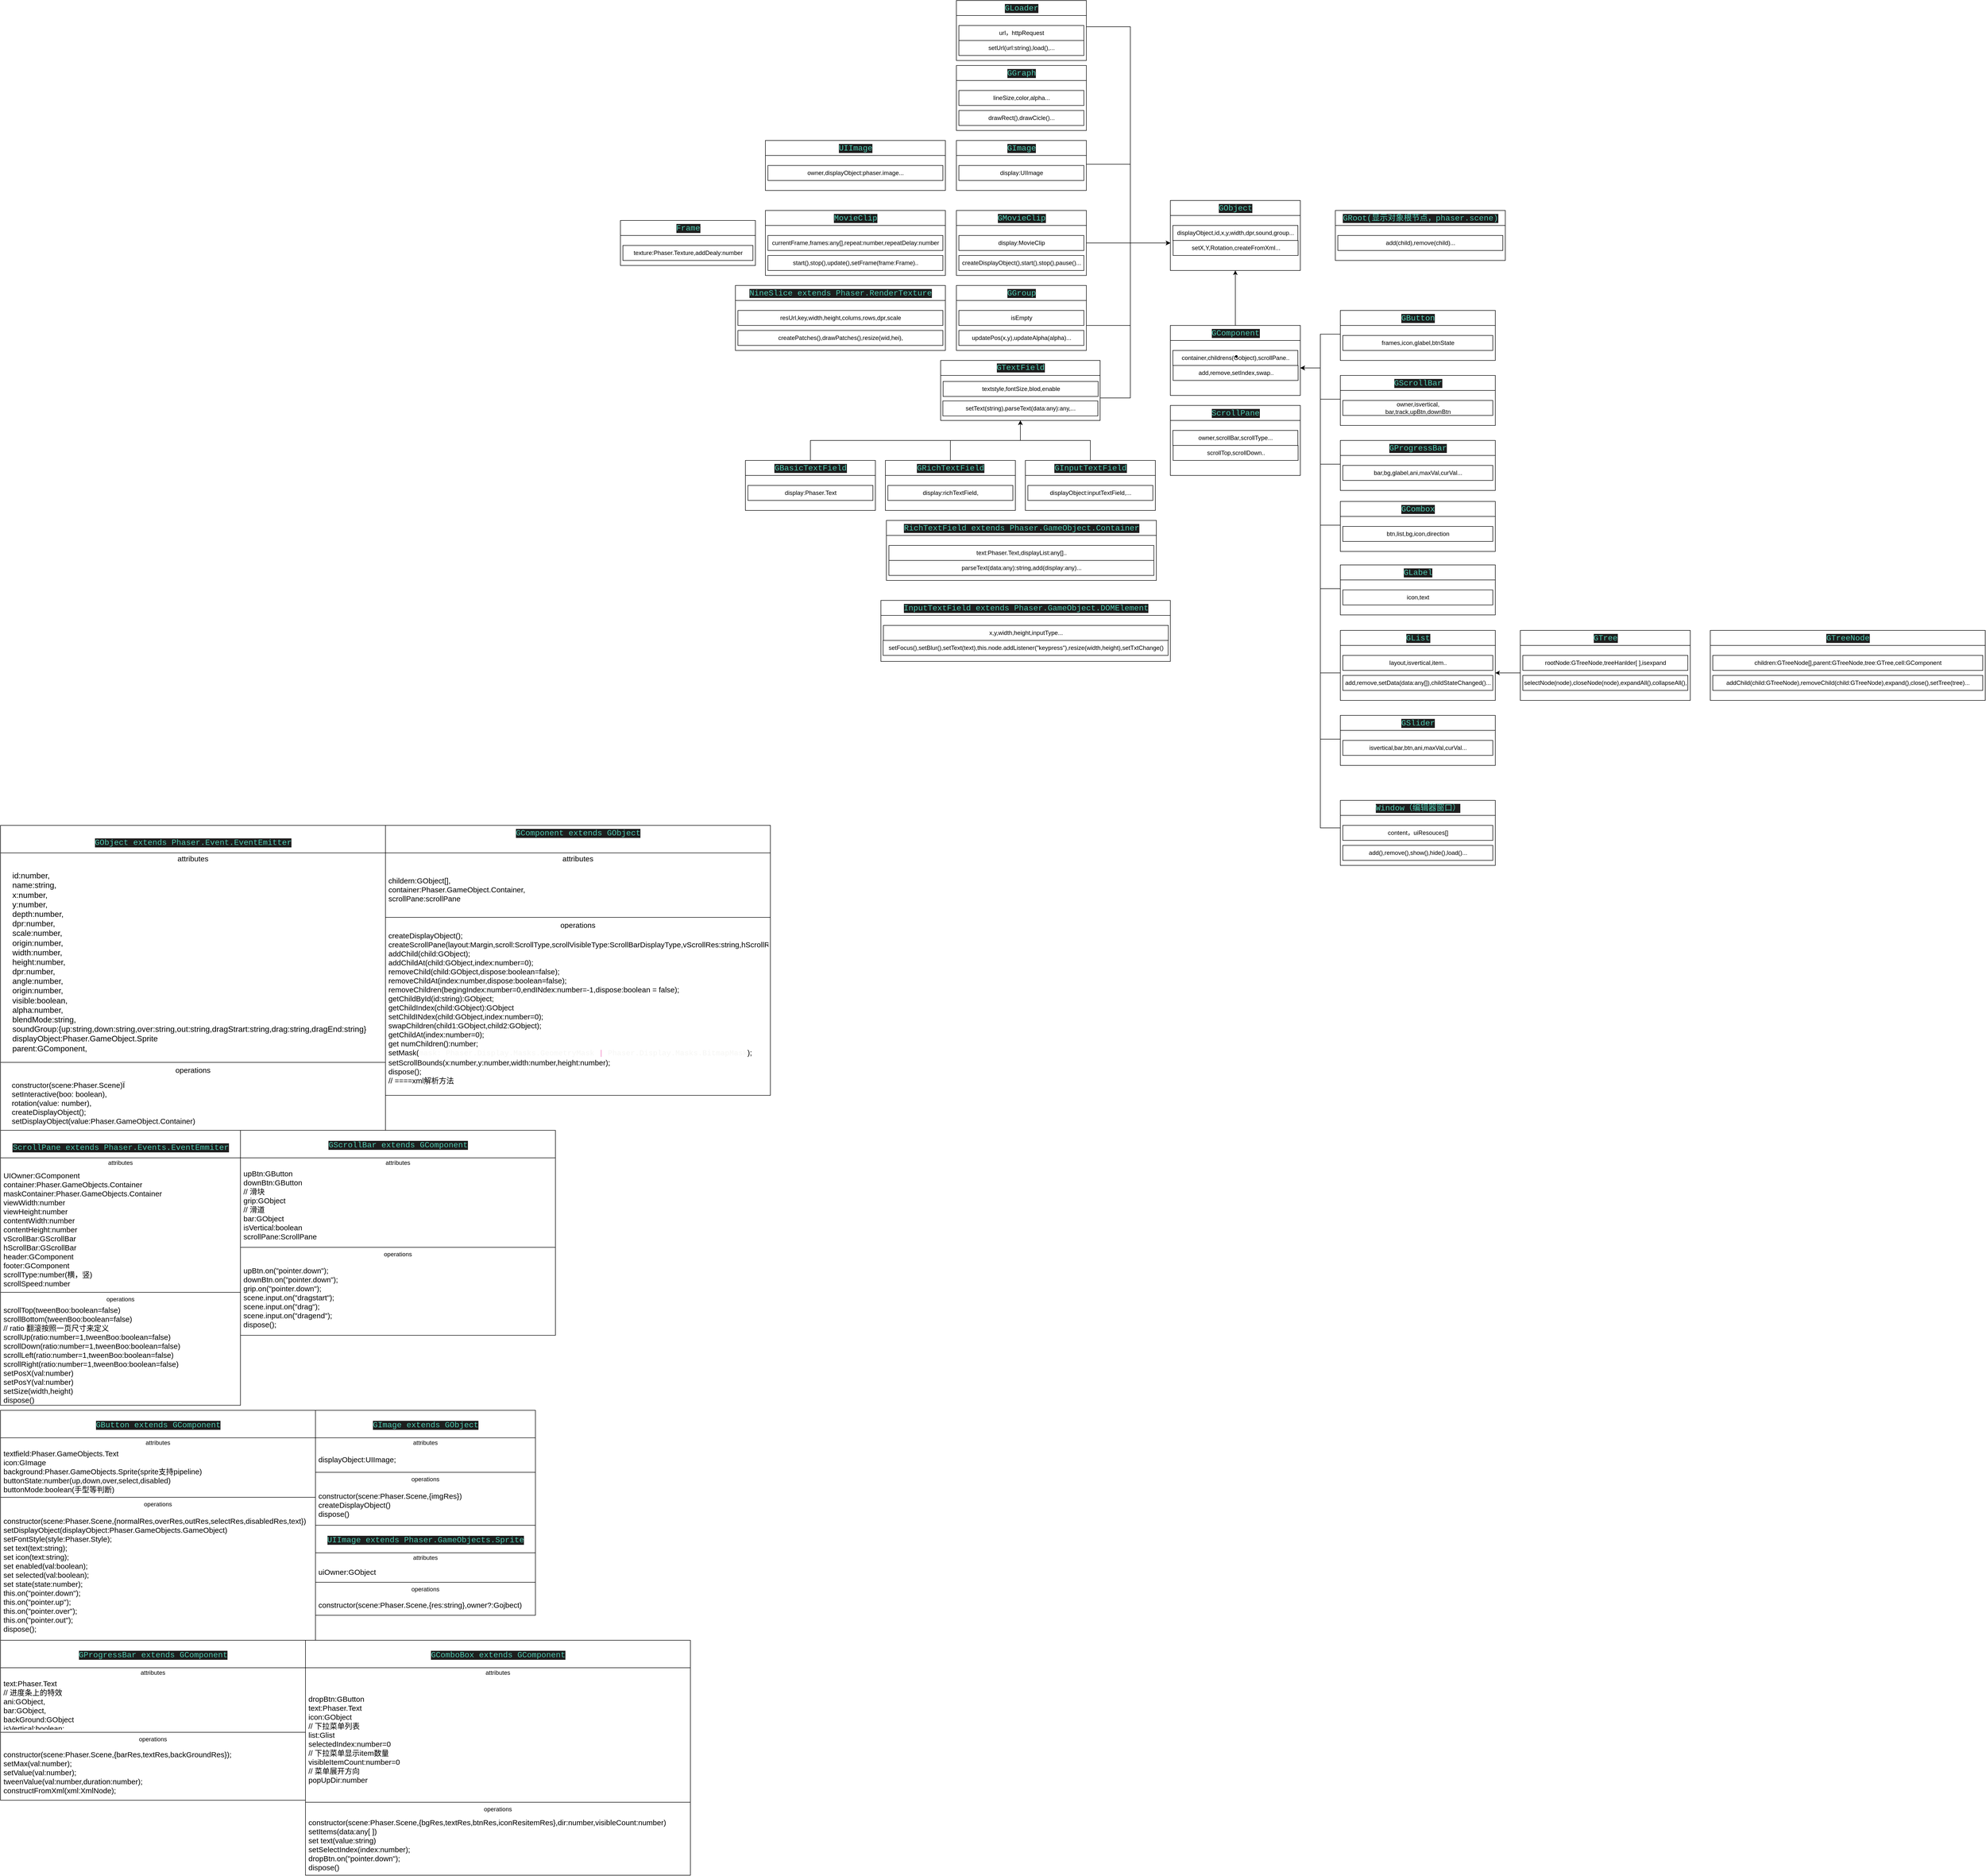 <mxfile>
    <diagram id="BO4f_YWSRwQBq1X9HVu2" name="Page-1">
        <mxGraphModel dx="3673" dy="2873" grid="1" gridSize="10" guides="1" tooltips="1" connect="1" arrows="1" fold="1" page="1" pageScale="1" pageWidth="827" pageHeight="1169" math="0" shadow="0">
            <root>
                <mxCell id="0"/>
                <mxCell id="1" parent="0"/>
                <mxCell id="26" value="" style="edgeStyle=orthogonalEdgeStyle;rounded=0;orthogonalLoop=1;jettySize=auto;html=1;exitX=0.5;exitY=0;exitDx=0;exitDy=0;entryX=0.5;entryY=1;entryDx=0;entryDy=0;" parent="1" source="152" target="135" edge="1">
                    <mxGeometry relative="1" as="geometry">
                        <Array as="points"/>
                        <mxPoint x="60" y="-1290" as="sourcePoint"/>
                        <mxPoint x="260" y="-1290" as="targetPoint"/>
                    </mxGeometry>
                </mxCell>
                <mxCell id="48" value="&lt;span style=&quot;color: rgb(78 , 201 , 176) ; font-family: &amp;#34;menlo&amp;#34; , &amp;#34;monaco&amp;#34; , &amp;#34;courier new&amp;#34; , monospace , &amp;#34;menlo&amp;#34; , &amp;#34;monaco&amp;#34; , &amp;#34;courier new&amp;#34; , monospace ; font-size: 16px ; background-color: rgb(30 , 30 , 30)&quot;&gt;&lt;br&gt;GObject extends Phaser.Event.EventEmitter&lt;/span&gt;" style="swimlane;fontStyle=0;align=center;verticalAlign=top;childLayout=stackLayout;horizontal=1;startSize=55;horizontalStack=0;resizeParent=1;resizeParentMax=0;resizeLast=0;collapsible=0;marginBottom=0;html=1;" parent="1" vertex="1">
                    <mxGeometry x="-2410" y="-80" width="770" height="610" as="geometry"/>
                </mxCell>
                <mxCell id="49" value="&lt;font style=&quot;font-size: 15px&quot;&gt;attributes&lt;/font&gt;" style="text;html=1;strokeColor=none;fillColor=none;align=center;verticalAlign=middle;spacingLeft=4;spacingRight=4;overflow=hidden;rotatable=0;points=[[0,0.5],[1,0.5]];portConstraint=eastwest;" parent="48" vertex="1">
                    <mxGeometry y="55" width="770" height="20" as="geometry"/>
                </mxCell>
                <mxCell id="50" value="&lt;div style=&quot;font-size: 16px&quot;&gt;&lt;font style=&quot;font-size: 16px&quot;&gt;&amp;nbsp; &amp;nbsp; id:number,&lt;/font&gt;&lt;/div&gt;&lt;div style=&quot;font-size: 16px&quot;&gt;&lt;font style=&quot;font-size: 16px&quot;&gt;&amp;nbsp; &amp;nbsp; name:string,&lt;/font&gt;&lt;/div&gt;&lt;div style=&quot;font-size: 16px&quot;&gt;&lt;font style=&quot;font-size: 16px&quot;&gt;&amp;nbsp; &amp;nbsp; x:number,&lt;/font&gt;&lt;/div&gt;&lt;div style=&quot;font-size: 16px&quot;&gt;&lt;font style=&quot;font-size: 16px&quot;&gt;&amp;nbsp; &amp;nbsp; y:number,&lt;/font&gt;&lt;/div&gt;&lt;div style=&quot;font-size: 16px&quot;&gt;&lt;font style=&quot;font-size: 16px&quot;&gt;&amp;nbsp; &amp;nbsp; depth:number,&lt;/font&gt;&lt;/div&gt;&lt;div style=&quot;font-size: 16px&quot;&gt;&amp;nbsp; &amp;nbsp; dpr:number,&lt;/div&gt;&lt;div style=&quot;font-size: 16px&quot;&gt;&lt;font style=&quot;font-size: 16px&quot;&gt;&amp;nbsp; &amp;nbsp; scale:number,&lt;/font&gt;&lt;/div&gt;&lt;div style=&quot;font-size: 16px&quot;&gt;&lt;font style=&quot;font-size: 16px&quot;&gt;&amp;nbsp; &amp;nbsp; origin:number,&lt;/font&gt;&lt;/div&gt;&lt;div style=&quot;font-size: 16px&quot;&gt;&lt;font style=&quot;font-size: 16px&quot;&gt;&amp;nbsp; &amp;nbsp; width:number,&lt;/font&gt;&lt;/div&gt;&lt;div style=&quot;font-size: 16px&quot;&gt;&lt;font style=&quot;font-size: 16px&quot;&gt;&amp;nbsp; &amp;nbsp; height:number,&lt;/font&gt;&lt;/div&gt;&lt;div style=&quot;font-size: 16px&quot;&gt;&lt;font style=&quot;font-size: 16px&quot;&gt;&amp;nbsp; &amp;nbsp; dpr:number,&lt;/font&gt;&lt;/div&gt;&lt;div style=&quot;font-size: 16px&quot;&gt;&lt;font style=&quot;font-size: 16px&quot;&gt;&amp;nbsp; &amp;nbsp; angle:number,&lt;/font&gt;&lt;/div&gt;&lt;div style=&quot;font-size: 16px&quot;&gt;&lt;font style=&quot;font-size: 16px&quot;&gt;&amp;nbsp; &amp;nbsp; origin:number,&lt;/font&gt;&lt;/div&gt;&lt;div style=&quot;font-size: 16px&quot;&gt;&lt;font style=&quot;font-size: 16px&quot;&gt;&amp;nbsp; &amp;nbsp; visible:boolean,&lt;/font&gt;&lt;/div&gt;&lt;div style=&quot;font-size: 16px&quot;&gt;&lt;font style=&quot;font-size: 16px&quot;&gt;&amp;nbsp; &amp;nbsp; alpha:number,&lt;/font&gt;&lt;/div&gt;&lt;div style=&quot;font-size: 16px&quot;&gt;&lt;font style=&quot;font-size: 16px&quot;&gt;&amp;nbsp; &amp;nbsp; blendMode:string,&lt;/font&gt;&lt;/div&gt;&lt;div style=&quot;font-size: 16px&quot;&gt;&lt;font style=&quot;font-size: 16px&quot;&gt;&amp;nbsp; &amp;nbsp; soundGroup:{up:string,down:string,over:string,out:string,dragStrart:string,drag:string,dragEnd:string}&lt;/font&gt;&lt;/div&gt;&lt;div style=&quot;font-size: 16px&quot;&gt;&lt;font style=&quot;font-size: 16px&quot;&gt;&amp;nbsp; &amp;nbsp; displayObject:Phaser.GameObject.Sprite&lt;/font&gt;&lt;/div&gt;&lt;div style=&quot;font-size: 16px&quot;&gt;&lt;font style=&quot;font-size: 16px&quot;&gt;&amp;nbsp; &amp;nbsp; parent:GComponent,&lt;/font&gt;&lt;/div&gt;" style="text;html=1;strokeColor=none;fillColor=none;align=left;verticalAlign=middle;spacingLeft=4;spacingRight=4;overflow=hidden;rotatable=0;points=[[0,0.5],[1,0.5]];portConstraint=eastwest;" parent="48" vertex="1">
                    <mxGeometry y="75" width="770" height="395" as="geometry"/>
                </mxCell>
                <mxCell id="53" value="" style="line;strokeWidth=1;fillColor=none;align=left;verticalAlign=middle;spacingTop=-1;spacingLeft=3;spacingRight=3;rotatable=0;labelPosition=right;points=[];portConstraint=eastwest;" parent="48" vertex="1">
                    <mxGeometry y="470" width="770" height="8" as="geometry"/>
                </mxCell>
                <mxCell id="54" value="&lt;font style=&quot;font-size: 15px&quot;&gt;operations&lt;/font&gt;" style="text;html=1;strokeColor=none;fillColor=none;align=center;verticalAlign=middle;spacingLeft=4;spacingRight=4;overflow=hidden;rotatable=0;points=[[0,0.5],[1,0.5]];portConstraint=eastwest;" parent="48" vertex="1">
                    <mxGeometry y="478" width="770" height="22" as="geometry"/>
                </mxCell>
                <mxCell id="55" value="&lt;div style=&quot;font-size: 15px&quot;&gt;&lt;font style=&quot;font-size: 15px&quot;&gt;&amp;nbsp; &amp;nbsp; c&lt;/font&gt;&lt;span&gt;onstructor(scene:Phaser.Scene)Ï&lt;/span&gt;&lt;/div&gt;&lt;div style=&quot;font-size: 15px&quot;&gt;&lt;font style=&quot;font-size: 15px&quot;&gt;&amp;nbsp; &amp;nbsp; setInteractive(boo: boolean),&lt;/font&gt;&lt;/div&gt;&lt;div style=&quot;font-size: 15px&quot;&gt;&lt;font style=&quot;font-size: 15px&quot;&gt;&amp;nbsp; &amp;nbsp; rotation(value: number),&lt;/font&gt;&lt;/div&gt;&lt;div style=&quot;font-size: 15px&quot;&gt;&lt;font style=&quot;font-size: 15px&quot;&gt;&amp;nbsp; &amp;nbsp; createDisplayObject();&lt;br&gt;&lt;/font&gt;&lt;/div&gt;&lt;div style=&quot;font-size: 15px&quot;&gt;&lt;font style=&quot;font-size: 15px&quot;&gt;&amp;nbsp; &amp;nbsp; setDisplayObject(value:Phaser.GameObject.Container)&lt;/font&gt;&lt;/div&gt;" style="text;html=1;strokeColor=none;fillColor=none;align=left;verticalAlign=middle;spacingLeft=4;spacingRight=4;overflow=hidden;rotatable=0;points=[[0,0.5],[1,0.5]];portConstraint=eastwest;" parent="48" vertex="1">
                    <mxGeometry y="500" width="770" height="110" as="geometry"/>
                </mxCell>
                <mxCell id="75" value="&lt;span style=&quot;color: rgb(78 , 201 , 176) ; font-family: &amp;#34;menlo&amp;#34; , &amp;#34;monaco&amp;#34; , &amp;#34;courier new&amp;#34; , monospace , &amp;#34;menlo&amp;#34; , &amp;#34;monaco&amp;#34; , &amp;#34;courier new&amp;#34; , monospace ; font-size: 16px ; background-color: rgb(30 , 30 , 30)&quot;&gt;&lt;br&gt;ScrollPane extends Phaser.Events.EventEmmiter&lt;/span&gt;" style="swimlane;fontStyle=0;align=center;verticalAlign=top;childLayout=stackLayout;horizontal=1;startSize=55;horizontalStack=0;resizeParent=1;resizeParentMax=0;resizeLast=0;collapsible=0;marginBottom=0;html=1;rounded=0;sketch=0;" parent="1" vertex="1">
                    <mxGeometry x="-2410" y="530" width="480" height="550" as="geometry"/>
                </mxCell>
                <mxCell id="76" value="attributes" style="text;html=1;strokeColor=none;fillColor=none;align=center;verticalAlign=middle;spacingLeft=4;spacingRight=4;overflow=hidden;rotatable=0;points=[[0,0.5],[1,0.5]];portConstraint=eastwest;" parent="75" vertex="1">
                    <mxGeometry y="55" width="480" height="20" as="geometry"/>
                </mxCell>
                <mxCell id="77" value="&lt;font style=&quot;font-size: 15px&quot;&gt;UIOwner:GComponent&lt;br&gt;container:Phaser.GameObjects.Container&lt;br&gt;maskContainer:Phaser.GameObjects.Container&lt;br&gt;viewWidth:number&lt;br&gt;viewHeight:number&lt;br&gt;contentWidth:number&lt;br&gt;contentHeight:number&lt;br&gt;vScrollBar:GScrollBar&lt;br&gt;hScrollBar:GScrollBar&lt;br&gt;header:GComponent&lt;br&gt;footer:GComponent&lt;br&gt;scrollType:number(横，竖)&lt;br&gt;scrollSpeed:number&lt;br&gt;&lt;/font&gt;" style="text;html=1;strokeColor=none;fillColor=none;align=left;verticalAlign=middle;spacingLeft=4;spacingRight=4;overflow=hidden;rotatable=0;points=[[0,0.5],[1,0.5]];portConstraint=eastwest;" parent="75" vertex="1">
                    <mxGeometry y="75" width="480" height="245" as="geometry"/>
                </mxCell>
                <mxCell id="80" value="" style="line;strokeWidth=1;fillColor=none;align=left;verticalAlign=middle;spacingTop=-1;spacingLeft=3;spacingRight=3;rotatable=0;labelPosition=right;points=[];portConstraint=eastwest;" parent="75" vertex="1">
                    <mxGeometry y="320" width="480" height="8" as="geometry"/>
                </mxCell>
                <mxCell id="81" value="operations" style="text;html=1;strokeColor=none;fillColor=none;align=center;verticalAlign=middle;spacingLeft=4;spacingRight=4;overflow=hidden;rotatable=0;points=[[0,0.5],[1,0.5]];portConstraint=eastwest;" parent="75" vertex="1">
                    <mxGeometry y="328" width="480" height="20" as="geometry"/>
                </mxCell>
                <mxCell id="82" value="&lt;span style=&quot;font-size: 15px&quot;&gt;scrollTop(tweenBoo:boolean=false)&lt;br&gt;scrollBottom(tweenBoo:boolean=false)&lt;br&gt;// ratio 翻滚按照一页尺寸来定义&lt;br&gt;&lt;/span&gt;&lt;span style=&quot;font-size: 15px&quot;&gt;scrollUp(ratio:number=1,tweenBoo:boolean=false)&lt;br&gt;scrollDown(&lt;/span&gt;&lt;span style=&quot;font-size: 15px&quot;&gt;ratio:number=1,tweenBoo:boolean=false&lt;/span&gt;&lt;span style=&quot;font-size: 15px&quot;&gt;)&lt;br&gt;scrollLeft(&lt;/span&gt;&lt;span style=&quot;font-size: 15px&quot;&gt;ratio:number=1,tweenBoo:boolean=false&lt;/span&gt;&lt;span style=&quot;font-size: 15px&quot;&gt;)&lt;br&gt;scrollRight(&lt;/span&gt;&lt;span style=&quot;font-size: 15px&quot;&gt;ratio:number=1,tweenBoo:boolean=false)&lt;br&gt;&lt;/span&gt;&lt;span style=&quot;font-size: 15px&quot;&gt;setPosX(val:number)&lt;br&gt;setPosY(val:number)&lt;br&gt;setSize(width,height)&lt;br&gt;dispose()&lt;br&gt;&lt;br&gt;&lt;/span&gt;" style="text;html=1;strokeColor=none;fillColor=none;align=left;verticalAlign=middle;spacingLeft=4;spacingRight=4;overflow=hidden;rotatable=0;points=[[0,0.5],[1,0.5]];portConstraint=eastwest;" parent="75" vertex="1">
                    <mxGeometry y="348" width="480" height="202" as="geometry"/>
                </mxCell>
                <mxCell id="83" value="&lt;br style=&quot;color: rgb(78 , 201 , 176) ; font-family: &amp;#34;menlo&amp;#34; , &amp;#34;monaco&amp;#34; , &amp;#34;courier new&amp;#34; , monospace , &amp;#34;menlo&amp;#34; , &amp;#34;monaco&amp;#34; , &amp;#34;courier new&amp;#34; , monospace ; font-size: 16px&quot;&gt;&lt;span style=&quot;color: rgb(78 , 201 , 176) ; font-family: &amp;#34;menlo&amp;#34; , &amp;#34;monaco&amp;#34; , &amp;#34;courier new&amp;#34; , monospace , &amp;#34;menlo&amp;#34; , &amp;#34;monaco&amp;#34; , &amp;#34;courier new&amp;#34; , monospace ; font-size: 16px ; background-color: rgb(30 , 30 , 30)&quot;&gt;GScrollBar extends GComponent&lt;/span&gt;" style="swimlane;fontStyle=0;align=center;verticalAlign=top;childLayout=stackLayout;horizontal=1;startSize=55;horizontalStack=0;resizeParent=1;resizeParentMax=0;resizeLast=0;collapsible=0;marginBottom=0;html=1;rounded=0;sketch=0;" parent="1" vertex="1">
                    <mxGeometry x="-1930" y="530" width="630" height="410" as="geometry"/>
                </mxCell>
                <mxCell id="84" value="attributes" style="text;html=1;strokeColor=none;fillColor=none;align=center;verticalAlign=middle;spacingLeft=4;spacingRight=4;overflow=hidden;rotatable=0;points=[[0,0.5],[1,0.5]];portConstraint=eastwest;" parent="83" vertex="1">
                    <mxGeometry y="55" width="630" height="20" as="geometry"/>
                </mxCell>
                <mxCell id="85" value="&lt;span style=&quot;font-size: 15px&quot;&gt;upBtn:GButton&lt;br&gt;downBtn:GButton&lt;br&gt;// 滑块&lt;br&gt;grip:GObject&lt;br&gt;// 滑道&lt;br&gt;bar:GObject&lt;br&gt;isVertical:boolean&lt;br&gt;scrollPane:ScrollPane&lt;br&gt;&lt;br&gt;&lt;/span&gt;" style="text;html=1;strokeColor=none;fillColor=none;align=left;verticalAlign=middle;spacingLeft=4;spacingRight=4;overflow=hidden;rotatable=0;points=[[0,0.5],[1,0.5]];portConstraint=eastwest;" parent="83" vertex="1">
                    <mxGeometry y="75" width="630" height="155" as="geometry"/>
                </mxCell>
                <mxCell id="88" value="" style="line;strokeWidth=1;fillColor=none;align=left;verticalAlign=middle;spacingTop=-1;spacingLeft=3;spacingRight=3;rotatable=0;labelPosition=right;points=[];portConstraint=eastwest;" parent="83" vertex="1">
                    <mxGeometry y="230" width="630" height="8" as="geometry"/>
                </mxCell>
                <mxCell id="89" value="operations" style="text;html=1;strokeColor=none;fillColor=none;align=center;verticalAlign=middle;spacingLeft=4;spacingRight=4;overflow=hidden;rotatable=0;points=[[0,0.5],[1,0.5]];portConstraint=eastwest;" parent="83" vertex="1">
                    <mxGeometry y="238" width="630" height="20" as="geometry"/>
                </mxCell>
                <mxCell id="90" value="&lt;span style=&quot;font-size: 15px&quot;&gt;upBtn.on(&quot;pointer.down&quot;);&lt;br&gt;&lt;/span&gt;&lt;span style=&quot;font-size: 15px&quot;&gt;downBtn.on(&quot;pointer.down&quot;);&lt;br&gt;&lt;/span&gt;&lt;span style=&quot;font-size: 15px&quot;&gt;grip.on(&quot;pointer.down&quot;);&lt;br&gt;scene.input.on(&quot;dragstart&quot;);&lt;br&gt;&lt;/span&gt;&lt;span style=&quot;font-size: 15px&quot;&gt;scene.input.on(&quot;drag&quot;);&lt;br&gt;&lt;/span&gt;&lt;span style=&quot;font-size: 15px&quot;&gt;scene.input.on(&quot;dragend&quot;);&lt;br&gt;&lt;/span&gt;&lt;span style=&quot;font-size: 15px&quot;&gt;dispose();&lt;br&gt;&lt;/span&gt;" style="text;html=1;strokeColor=none;fillColor=none;align=left;verticalAlign=middle;spacingLeft=4;spacingRight=4;overflow=hidden;rotatable=0;points=[[0,0.5],[1,0.5]];portConstraint=eastwest;" parent="83" vertex="1">
                    <mxGeometry y="258" width="630" height="152" as="geometry"/>
                </mxCell>
                <mxCell id="91" value="&lt;br style=&quot;color: rgb(78 , 201 , 176) ; font-family: &amp;#34;menlo&amp;#34; , &amp;#34;monaco&amp;#34; , &amp;#34;courier new&amp;#34; , monospace , &amp;#34;menlo&amp;#34; , &amp;#34;monaco&amp;#34; , &amp;#34;courier new&amp;#34; , monospace ; font-size: 16px&quot;&gt;&lt;span style=&quot;color: rgb(78 , 201 , 176) ; font-family: &amp;#34;menlo&amp;#34; , &amp;#34;monaco&amp;#34; , &amp;#34;courier new&amp;#34; , monospace , &amp;#34;menlo&amp;#34; , &amp;#34;monaco&amp;#34; , &amp;#34;courier new&amp;#34; , monospace ; font-size: 16px ; background-color: rgb(30 , 30 , 30)&quot;&gt;GButton extends GComponent&lt;/span&gt;" style="swimlane;fontStyle=0;align=center;verticalAlign=top;childLayout=stackLayout;horizontal=1;startSize=55;horizontalStack=0;resizeParent=1;resizeParentMax=0;resizeLast=0;collapsible=0;marginBottom=0;html=1;rounded=0;sketch=0;" parent="1" vertex="1">
                    <mxGeometry x="-2410" y="1090" width="630" height="460" as="geometry"/>
                </mxCell>
                <mxCell id="92" value="attributes" style="text;html=1;strokeColor=none;fillColor=none;align=center;verticalAlign=middle;spacingLeft=4;spacingRight=4;overflow=hidden;rotatable=0;points=[[0,0.5],[1,0.5]];portConstraint=eastwest;" parent="91" vertex="1">
                    <mxGeometry y="55" width="630" height="20" as="geometry"/>
                </mxCell>
                <mxCell id="93" value="&lt;font style=&quot;font-size: 15px&quot;&gt;textfield:Phaser.GameObjects.Text&lt;br&gt;icon:GImage&lt;br&gt;background:Phaser.GameObjects.Sprite(sprite支持pipeline)&lt;br&gt;buttonState:number(up,down,over,select,disabled)&lt;br&gt;buttonMode:boolean(手型等判断)&lt;br&gt;&lt;br&gt;&lt;br&gt;&lt;/font&gt;" style="text;html=1;strokeColor=none;fillColor=none;align=left;verticalAlign=middle;spacingLeft=4;spacingRight=4;overflow=hidden;rotatable=0;points=[[0,0.5],[1,0.5]];portConstraint=eastwest;" parent="91" vertex="1">
                    <mxGeometry y="75" width="630" height="95" as="geometry"/>
                </mxCell>
                <mxCell id="96" value="" style="line;strokeWidth=1;fillColor=none;align=left;verticalAlign=middle;spacingTop=-1;spacingLeft=3;spacingRight=3;rotatable=0;labelPosition=right;points=[];portConstraint=eastwest;" parent="91" vertex="1">
                    <mxGeometry y="170" width="630" height="8" as="geometry"/>
                </mxCell>
                <mxCell id="97" value="operations" style="text;html=1;strokeColor=none;fillColor=none;align=center;verticalAlign=middle;spacingLeft=4;spacingRight=4;overflow=hidden;rotatable=0;points=[[0,0.5],[1,0.5]];portConstraint=eastwest;" parent="91" vertex="1">
                    <mxGeometry y="178" width="630" height="20" as="geometry"/>
                </mxCell>
                <mxCell id="98" value="&lt;font style=&quot;font-size: 15px&quot;&gt;constructor(scene:Phaser.Scene,{normalRes,overRes,outRes,selectRes,disabledRes,text})&lt;br&gt;setDisplayObject(displayObject:Phaser.GameObjects.GameObject)&lt;br&gt;setFontStyle(style:Phaser.Style);&lt;br&gt;set text(text:string);&lt;br&gt;set icon(text:string);&lt;br&gt;set enabled(val:boolean);&lt;br&gt;set selected(val:boolean);&lt;br&gt;set state(state:number);&lt;br&gt;this.on(&quot;pointer.down&quot;);&lt;br&gt;this.on(&quot;pointer.up&quot;);&lt;br&gt;this.on(&quot;pointer.over&quot;);&lt;br&gt;this.on(&quot;pointer.out&quot;);&lt;br&gt;dispose();&lt;br&gt;&lt;/font&gt;" style="text;html=1;strokeColor=none;fillColor=none;align=left;verticalAlign=middle;spacingLeft=4;spacingRight=4;overflow=hidden;rotatable=0;points=[[0,0.5],[1,0.5]];portConstraint=eastwest;" parent="91" vertex="1">
                    <mxGeometry y="198" width="630" height="262" as="geometry"/>
                </mxCell>
                <mxCell id="99" value="&lt;br style=&quot;color: rgb(78 , 201 , 176) ; font-family: &amp;#34;menlo&amp;#34; , &amp;#34;monaco&amp;#34; , &amp;#34;courier new&amp;#34; , monospace , &amp;#34;menlo&amp;#34; , &amp;#34;monaco&amp;#34; , &amp;#34;courier new&amp;#34; , monospace ; font-size: 16px&quot;&gt;&lt;span style=&quot;color: rgb(78 , 201 , 176) ; font-family: &amp;#34;menlo&amp;#34; , &amp;#34;monaco&amp;#34; , &amp;#34;courier new&amp;#34; , monospace , &amp;#34;menlo&amp;#34; , &amp;#34;monaco&amp;#34; , &amp;#34;courier new&amp;#34; , monospace ; font-size: 16px ; background-color: rgb(30 , 30 , 30)&quot;&gt;GImage extends GObject&lt;/span&gt;" style="swimlane;fontStyle=0;align=center;verticalAlign=top;childLayout=stackLayout;horizontal=1;startSize=55;horizontalStack=0;resizeParent=1;resizeParentMax=0;resizeLast=0;collapsible=0;marginBottom=0;html=1;rounded=0;sketch=0;" parent="1" vertex="1">
                    <mxGeometry x="-1780" y="1090" width="440" height="230" as="geometry"/>
                </mxCell>
                <mxCell id="100" value="attributes" style="text;html=1;strokeColor=none;fillColor=none;align=center;verticalAlign=middle;spacingLeft=4;spacingRight=4;overflow=hidden;rotatable=0;points=[[0,0.5],[1,0.5]];portConstraint=eastwest;" parent="99" vertex="1">
                    <mxGeometry y="55" width="440" height="20" as="geometry"/>
                </mxCell>
                <mxCell id="101" value="&lt;span style=&quot;font-size: 15px&quot;&gt;displayObject:UIImage;&lt;br&gt;&lt;/span&gt;" style="text;html=1;strokeColor=none;fillColor=none;align=left;verticalAlign=middle;spacingLeft=4;spacingRight=4;overflow=hidden;rotatable=0;points=[[0,0.5],[1,0.5]];portConstraint=eastwest;" parent="99" vertex="1">
                    <mxGeometry y="75" width="440" height="45" as="geometry"/>
                </mxCell>
                <mxCell id="104" value="" style="line;strokeWidth=1;fillColor=none;align=left;verticalAlign=middle;spacingTop=-1;spacingLeft=3;spacingRight=3;rotatable=0;labelPosition=right;points=[];portConstraint=eastwest;" parent="99" vertex="1">
                    <mxGeometry y="120" width="440" height="8" as="geometry"/>
                </mxCell>
                <mxCell id="105" value="operations" style="text;html=1;strokeColor=none;fillColor=none;align=center;verticalAlign=middle;spacingLeft=4;spacingRight=4;overflow=hidden;rotatable=0;points=[[0,0.5],[1,0.5]];portConstraint=eastwest;" parent="99" vertex="1">
                    <mxGeometry y="128" width="440" height="20" as="geometry"/>
                </mxCell>
                <mxCell id="106" value="&lt;span style=&quot;font-size: 15px&quot;&gt;constructor(scene:Phaser.Scene,{imgRes})&lt;br&gt;createDisplayObject()&lt;br&gt;dispose()&lt;br&gt;&lt;/span&gt;" style="text;html=1;strokeColor=none;fillColor=none;align=left;verticalAlign=middle;spacingLeft=4;spacingRight=4;overflow=hidden;rotatable=0;points=[[0,0.5],[1,0.5]];portConstraint=eastwest;" parent="99" vertex="1">
                    <mxGeometry y="148" width="440" height="82" as="geometry"/>
                </mxCell>
                <mxCell id="67" value="&lt;span style=&quot;color: rgb(78 , 201 , 176) ; font-family: &amp;#34;menlo&amp;#34; , &amp;#34;monaco&amp;#34; , &amp;#34;courier new&amp;#34; , monospace , &amp;#34;menlo&amp;#34; , &amp;#34;monaco&amp;#34; , &amp;#34;courier new&amp;#34; , monospace ; font-size: 16px ; background-color: rgb(30 , 30 , 30)&quot;&gt;GComponent extends GObject&lt;br&gt;&lt;/span&gt;" style="swimlane;fontStyle=0;align=center;verticalAlign=top;childLayout=stackLayout;horizontal=1;startSize=55;horizontalStack=0;resizeParent=1;resizeParentMax=0;resizeLast=0;collapsible=0;marginBottom=0;html=1;rounded=0;sketch=0;" parent="1" vertex="1">
                    <mxGeometry x="-1640" y="-80" width="770" height="540" as="geometry"/>
                </mxCell>
                <mxCell id="68" value="&lt;font style=&quot;font-size: 15px&quot;&gt;attributes&lt;/font&gt;" style="text;html=1;strokeColor=none;fillColor=none;align=center;verticalAlign=middle;spacingLeft=4;spacingRight=4;overflow=hidden;rotatable=0;points=[[0,0.5],[1,0.5]];portConstraint=eastwest;" parent="67" vertex="1">
                    <mxGeometry y="55" width="770" height="20" as="geometry"/>
                </mxCell>
                <mxCell id="69" value="&lt;font style=&quot;font-size: 15px&quot;&gt;childern:GObject[],&lt;br&gt;container:Phaser.GameObject.Container,&lt;br&gt;scrollPane:scrollPane&lt;br&gt;&lt;/font&gt;" style="text;html=1;strokeColor=none;fillColor=none;align=left;verticalAlign=middle;spacingLeft=4;spacingRight=4;overflow=hidden;rotatable=0;points=[[0,0.5],[1,0.5]];portConstraint=eastwest;" parent="67" vertex="1">
                    <mxGeometry y="75" width="770" height="105" as="geometry"/>
                </mxCell>
                <mxCell id="72" value="" style="line;strokeWidth=1;fillColor=none;align=left;verticalAlign=middle;spacingTop=-1;spacingLeft=3;spacingRight=3;rotatable=0;labelPosition=right;points=[];portConstraint=eastwest;" parent="67" vertex="1">
                    <mxGeometry y="180" width="770" height="8" as="geometry"/>
                </mxCell>
                <mxCell id="73" value="&lt;font style=&quot;font-size: 15px&quot;&gt;operations&lt;/font&gt;" style="text;html=1;strokeColor=none;fillColor=none;align=center;verticalAlign=middle;spacingLeft=4;spacingRight=4;overflow=hidden;rotatable=0;points=[[0,0.5],[1,0.5]];portConstraint=eastwest;" parent="67" vertex="1">
                    <mxGeometry y="188" width="770" height="20" as="geometry"/>
                </mxCell>
                <mxCell id="74" value="&lt;div style=&quot;color: rgb(246 , 246 , 244) ; background-color: rgb(40 , 42 , 54) ; font-family: &amp;#34;menlo&amp;#34; , &amp;#34;monaco&amp;#34; , &amp;#34;courier new&amp;#34; , monospace ; line-height: 18px&quot;&gt;&lt;/div&gt;&lt;font style=&quot;font-size: 15px&quot;&gt;createDisplayObject();&lt;br&gt;createScrollPane(layout:Margin,scroll:ScrollType,scrollVisibleType:ScrollBarDisplayType,vScrollRes:string,hScrollRes:string,headerRes:string,footerRes:string);&lt;br&gt;addChild(child:GObject);&lt;br&gt;addChildAt(child:GObject,index:number=0);&lt;br&gt;removeChild(child:GObject,dispose:boolean=false);&lt;br&gt;removeChildAt(index:number,dispose:boolean=false);&lt;br&gt;removeChildren(begingIndex:number=0,endINdex:number=-1,dispose:boolean = false);&lt;br&gt;getChildById(id:string):GObject;&lt;br&gt;getChildIndex(child:GObject):GObject&lt;br&gt;setChildINdex(child:GObject,index:number=0);&lt;br&gt;swapChildren(child1:GObject,child2:GObject);&lt;br&gt;getChildAt(index:number=0);&lt;br&gt;get numChildren():number;&lt;br&gt;setMask(&lt;span class=&quot;mtk1&quot; style=&quot;color: rgb(246 , 246 , 244) ; font-family: &amp;#34;menlo&amp;#34; , &amp;#34;monaco&amp;#34; , &amp;#34;courier new&amp;#34; , monospace&quot;&gt;mask: Phaser.Display.Masks.&lt;/span&gt;&lt;span class=&quot;mtk1&quot; style=&quot;color: rgb(246 , 246 , 244) ; font-family: &amp;#34;menlo&amp;#34; , &amp;#34;monaco&amp;#34; , &amp;#34;courier new&amp;#34; , monospace&quot;&gt;GeometryMask&lt;/span&gt;&lt;span class=&quot;mtk1&quot; style=&quot;color: rgb(246 , 246 , 244) ; font-family: &amp;#34;menlo&amp;#34; , &amp;#34;monaco&amp;#34; , &amp;#34;courier new&amp;#34; , monospace&quot;&gt; &lt;/span&gt;&lt;span class=&quot;mtk10&quot; style=&quot;color: rgb(242 , 134 , 196) ; font-family: &amp;#34;menlo&amp;#34; , &amp;#34;monaco&amp;#34; , &amp;#34;courier new&amp;#34; , monospace&quot;&gt;|&lt;/span&gt;&lt;span class=&quot;mtk1&quot; style=&quot;color: rgb(246 , 246 , 244) ; font-family: &amp;#34;menlo&amp;#34; , &amp;#34;monaco&amp;#34; , &amp;#34;courier new&amp;#34; , monospace&quot;&gt; Phaser.Display.Masks.BitmapMask&lt;/span&gt;);&lt;br&gt;setScrollBounds(x:number,y:number,width:number,height:number);&lt;br&gt;dispose();&lt;br&gt;// ====xml解析方法&lt;br&gt;&lt;/font&gt;&lt;div style=&quot;font-family: &amp;#34;menlo&amp;#34; , &amp;#34;monaco&amp;#34; , &amp;#34;courier new&amp;#34; , monospace ; line-height: 18px ; font-size: 15px&quot;&gt;&lt;font color=&quot;#ffffff&quot; style=&quot;font-size: 15px&quot;&gt;constructFromXML(xml:XmlNode)&lt;/font&gt;&lt;/div&gt;" style="text;html=1;strokeColor=none;fillColor=none;align=left;verticalAlign=middle;spacingLeft=4;spacingRight=4;overflow=hidden;rotatable=0;points=[[0,0.5],[1,0.5]];portConstraint=eastwest;" parent="67" vertex="1">
                    <mxGeometry y="208" width="770" height="332" as="geometry"/>
                </mxCell>
                <mxCell id="107" value="&lt;br style=&quot;color: rgb(78 , 201 , 176) ; font-family: &amp;#34;menlo&amp;#34; , &amp;#34;monaco&amp;#34; , &amp;#34;courier new&amp;#34; , monospace , &amp;#34;menlo&amp;#34; , &amp;#34;monaco&amp;#34; , &amp;#34;courier new&amp;#34; , monospace ; font-size: 16px&quot;&gt;&lt;span style=&quot;color: rgb(78 , 201 , 176) ; font-family: &amp;#34;menlo&amp;#34; , &amp;#34;monaco&amp;#34; , &amp;#34;courier new&amp;#34; , monospace , &amp;#34;menlo&amp;#34; , &amp;#34;monaco&amp;#34; , &amp;#34;courier new&amp;#34; , monospace ; font-size: 16px ; background-color: rgb(30 , 30 , 30)&quot;&gt;UIImage extends Phaser.GameObjects.Sprite&lt;/span&gt;" style="swimlane;fontStyle=0;align=center;verticalAlign=top;childLayout=stackLayout;horizontal=1;startSize=55;horizontalStack=0;resizeParent=1;resizeParentMax=0;resizeLast=0;collapsible=0;marginBottom=0;html=1;rounded=0;sketch=0;" parent="1" vertex="1">
                    <mxGeometry x="-1780" y="1320" width="440" height="180" as="geometry"/>
                </mxCell>
                <mxCell id="108" value="attributes" style="text;html=1;strokeColor=none;fillColor=none;align=center;verticalAlign=middle;spacingLeft=4;spacingRight=4;overflow=hidden;rotatable=0;points=[[0,0.5],[1,0.5]];portConstraint=eastwest;" parent="107" vertex="1">
                    <mxGeometry y="55" width="440" height="20" as="geometry"/>
                </mxCell>
                <mxCell id="109" value="&lt;font style=&quot;font-size: 15px&quot;&gt;uiOwner:GObject&lt;/font&gt;" style="text;html=1;strokeColor=none;fillColor=none;align=left;verticalAlign=middle;spacingLeft=4;spacingRight=4;overflow=hidden;rotatable=0;points=[[0,0.5],[1,0.5]];portConstraint=eastwest;" parent="107" vertex="1">
                    <mxGeometry y="75" width="440" height="35" as="geometry"/>
                </mxCell>
                <mxCell id="112" value="" style="line;strokeWidth=1;fillColor=none;align=left;verticalAlign=middle;spacingTop=-1;spacingLeft=3;spacingRight=3;rotatable=0;labelPosition=right;points=[];portConstraint=eastwest;" parent="107" vertex="1">
                    <mxGeometry y="110" width="440" height="8" as="geometry"/>
                </mxCell>
                <mxCell id="113" value="operations" style="text;html=1;strokeColor=none;fillColor=none;align=center;verticalAlign=middle;spacingLeft=4;spacingRight=4;overflow=hidden;rotatable=0;points=[[0,0.5],[1,0.5]];portConstraint=eastwest;" parent="107" vertex="1">
                    <mxGeometry y="118" width="440" height="20" as="geometry"/>
                </mxCell>
                <mxCell id="114" value="&lt;font style=&quot;font-size: 15px&quot;&gt;constructor(scene:Phaser.Scene,{res:string},owner?:Gojbect)&lt;br&gt;&lt;/font&gt;" style="text;html=1;strokeColor=none;fillColor=none;align=left;verticalAlign=middle;spacingLeft=4;spacingRight=4;overflow=hidden;rotatable=0;points=[[0,0.5],[1,0.5]];portConstraint=eastwest;" parent="107" vertex="1">
                    <mxGeometry y="138" width="440" height="42" as="geometry"/>
                </mxCell>
                <mxCell id="115" value="&lt;br style=&quot;color: rgb(78 , 201 , 176) ; font-family: &amp;#34;menlo&amp;#34; , &amp;#34;monaco&amp;#34; , &amp;#34;courier new&amp;#34; , monospace , &amp;#34;menlo&amp;#34; , &amp;#34;monaco&amp;#34; , &amp;#34;courier new&amp;#34; , monospace ; font-size: 16px&quot;&gt;&lt;span style=&quot;color: rgb(78 , 201 , 176) ; font-family: &amp;#34;menlo&amp;#34; , &amp;#34;monaco&amp;#34; , &amp;#34;courier new&amp;#34; , monospace , &amp;#34;menlo&amp;#34; , &amp;#34;monaco&amp;#34; , &amp;#34;courier new&amp;#34; , monospace ; font-size: 16px ; background-color: rgb(30 , 30 , 30)&quot;&gt;GProgressBar extends GComponent&lt;/span&gt;" style="swimlane;fontStyle=0;align=center;verticalAlign=top;childLayout=stackLayout;horizontal=1;startSize=55;horizontalStack=0;resizeParent=1;resizeParentMax=0;resizeLast=0;collapsible=0;marginBottom=0;html=1;rounded=0;sketch=0;" parent="1" vertex="1">
                    <mxGeometry x="-2410" y="1550" width="610" height="320" as="geometry"/>
                </mxCell>
                <mxCell id="116" value="attributes" style="text;html=1;strokeColor=none;fillColor=none;align=center;verticalAlign=middle;spacingLeft=4;spacingRight=4;overflow=hidden;rotatable=0;points=[[0,0.5],[1,0.5]];portConstraint=eastwest;" parent="115" vertex="1">
                    <mxGeometry y="55" width="610" height="20" as="geometry"/>
                </mxCell>
                <mxCell id="117" value="&lt;font style=&quot;font-size: 15px&quot;&gt;text:Phaser.Text&lt;br&gt;// 进度条上的特效&lt;br&gt;ani:GObject,&lt;br&gt;bar:GObject,&lt;br&gt;backGround:GObject&lt;br&gt;isVertical:boolean;&lt;/font&gt;&lt;font&gt;&lt;br&gt;&lt;br&gt;&lt;/font&gt;" style="text;html=1;strokeColor=none;fillColor=none;align=left;verticalAlign=middle;spacingLeft=4;spacingRight=4;overflow=hidden;rotatable=0;points=[[0,0.5],[1,0.5]];portConstraint=eastwest;" parent="115" vertex="1">
                    <mxGeometry y="75" width="610" height="105" as="geometry"/>
                </mxCell>
                <mxCell id="120" value="" style="line;strokeWidth=1;fillColor=none;align=left;verticalAlign=middle;spacingTop=-1;spacingLeft=3;spacingRight=3;rotatable=0;labelPosition=right;points=[];portConstraint=eastwest;" parent="115" vertex="1">
                    <mxGeometry y="180" width="610" height="8" as="geometry"/>
                </mxCell>
                <mxCell id="121" value="operations" style="text;html=1;strokeColor=none;fillColor=none;align=center;verticalAlign=middle;spacingLeft=4;spacingRight=4;overflow=hidden;rotatable=0;points=[[0,0.5],[1,0.5]];portConstraint=eastwest;" parent="115" vertex="1">
                    <mxGeometry y="188" width="610" height="20" as="geometry"/>
                </mxCell>
                <mxCell id="122" value="&lt;span style=&quot;font-size: 15px&quot;&gt;constructor(scene:Phaser.Scene,{&lt;/span&gt;&lt;span style=&quot;font-size: 15px&quot;&gt;barRes,textRes,backGroundRes&lt;/span&gt;&lt;span style=&quot;font-size: 15px&quot;&gt;});&lt;br&gt;setMax(val:number);&lt;br&gt;setValue(val:number);&lt;br&gt;tweenValue(val:number,duration:number);&lt;br&gt;constructFromXml(xml:XmlNode);&lt;br&gt;&lt;/span&gt;" style="text;html=1;strokeColor=none;fillColor=none;align=left;verticalAlign=middle;spacingLeft=4;spacingRight=4;overflow=hidden;rotatable=0;points=[[0,0.5],[1,0.5]];portConstraint=eastwest;" parent="115" vertex="1">
                    <mxGeometry y="208" width="610" height="112" as="geometry"/>
                </mxCell>
                <mxCell id="123" value="&lt;br style=&quot;color: rgb(78 , 201 , 176) ; font-family: &amp;#34;menlo&amp;#34; , &amp;#34;monaco&amp;#34; , &amp;#34;courier new&amp;#34; , monospace , &amp;#34;menlo&amp;#34; , &amp;#34;monaco&amp;#34; , &amp;#34;courier new&amp;#34; , monospace ; font-size: 16px&quot;&gt;&lt;span style=&quot;color: rgb(78 , 201 , 176) ; font-family: &amp;#34;menlo&amp;#34; , &amp;#34;monaco&amp;#34; , &amp;#34;courier new&amp;#34; , monospace , &amp;#34;menlo&amp;#34; , &amp;#34;monaco&amp;#34; , &amp;#34;courier new&amp;#34; , monospace ; font-size: 16px ; background-color: rgb(30 , 30 , 30)&quot;&gt;GComboBox extends GComponent&lt;/span&gt;" style="swimlane;fontStyle=0;align=center;verticalAlign=top;childLayout=stackLayout;horizontal=1;startSize=55;horizontalStack=0;resizeParent=1;resizeParentMax=0;resizeLast=0;collapsible=0;marginBottom=0;html=1;rounded=0;sketch=0;" parent="1" vertex="1">
                    <mxGeometry x="-1800" y="1550" width="770" height="470" as="geometry"/>
                </mxCell>
                <mxCell id="124" value="attributes" style="text;html=1;strokeColor=none;fillColor=none;align=center;verticalAlign=middle;spacingLeft=4;spacingRight=4;overflow=hidden;rotatable=0;points=[[0,0.5],[1,0.5]];portConstraint=eastwest;" parent="123" vertex="1">
                    <mxGeometry y="55" width="770" height="20" as="geometry"/>
                </mxCell>
                <mxCell id="125" value="&lt;font style=&quot;font-size: 15px&quot;&gt;dropBtn:GButton&lt;br&gt;text:Phaser.Text&lt;br&gt;icon:GObject&lt;br&gt;// 下拉菜单列表&lt;br&gt;list:Glist&lt;br&gt;selectedIndex:number=0&lt;br&gt;// 下拉菜单显示item数量&lt;br&gt;visibleItemCount:number=0&lt;br&gt;// 菜单展开方向&lt;br&gt;popUpDir:number&lt;br&gt;&lt;/font&gt;" style="text;html=1;strokeColor=none;fillColor=none;align=left;verticalAlign=middle;spacingLeft=4;spacingRight=4;overflow=hidden;rotatable=0;points=[[0,0.5],[1,0.5]];portConstraint=eastwest;" parent="123" vertex="1">
                    <mxGeometry y="75" width="770" height="245" as="geometry"/>
                </mxCell>
                <mxCell id="128" value="" style="line;strokeWidth=1;fillColor=none;align=left;verticalAlign=middle;spacingTop=-1;spacingLeft=3;spacingRight=3;rotatable=0;labelPosition=right;points=[];portConstraint=eastwest;" parent="123" vertex="1">
                    <mxGeometry y="320" width="770" height="8" as="geometry"/>
                </mxCell>
                <mxCell id="129" value="operations" style="text;html=1;strokeColor=none;fillColor=none;align=center;verticalAlign=middle;spacingLeft=4;spacingRight=4;overflow=hidden;rotatable=0;points=[[0,0.5],[1,0.5]];portConstraint=eastwest;" parent="123" vertex="1">
                    <mxGeometry y="328" width="770" height="20" as="geometry"/>
                </mxCell>
                <mxCell id="130" value="&lt;font style=&quot;font-size: 15px&quot;&gt;constructor(scene:Phaser.Scene,{bgRes,textRes,btnRes,iconResitemRes},dir:number,visibleCount:number)&lt;br&gt;setItems(data:any[ ])&lt;br&gt;set text(value:string)&lt;br&gt;setSelectIndex(index:number);&lt;br&gt;dropBtn.on(&quot;pointer.down&quot;);&lt;br&gt;dispose()&lt;br&gt;&lt;/font&gt;" style="text;html=1;strokeColor=none;fillColor=none;align=left;verticalAlign=middle;spacingLeft=4;spacingRight=4;overflow=hidden;rotatable=0;points=[[0,0.5],[1,0.5]];portConstraint=eastwest;" parent="123" vertex="1">
                    <mxGeometry y="348" width="770" height="122" as="geometry"/>
                </mxCell>
                <mxCell id="133" value="&lt;span style=&quot;color: rgb(78 , 201 , 176) ; font-family: &amp;#34;menlo&amp;#34; , &amp;#34;monaco&amp;#34; , &amp;#34;courier new&amp;#34; , monospace , &amp;#34;menlo&amp;#34; , &amp;#34;monaco&amp;#34; , &amp;#34;courier new&amp;#34; , monospace ; font-size: 16px ; font-weight: 400 ; background-color: rgb(30 , 30 , 30)&quot;&gt;GObject&lt;/span&gt;" style="swimlane;fontStyle=1;align=center;verticalAlign=top;childLayout=stackLayout;horizontal=1;startSize=30;horizontalStack=0;resizeParent=1;resizeParentMax=0;resizeLast=0;collapsible=0;marginBottom=0;html=1;rounded=0;sketch=0;" parent="1" vertex="1">
                    <mxGeometry x="-70" y="-1330" width="260" height="140" as="geometry"/>
                </mxCell>
                <mxCell id="135" value="" style="swimlane;fontStyle=1;align=center;verticalAlign=top;horizontal=1;startSize=0;collapsible=0;marginBottom=0;html=1;strokeColor=none;fillColor=none;" parent="133" vertex="1">
                    <mxGeometry y="30" width="260" height="110" as="geometry"/>
                </mxCell>
                <mxCell id="137" value="displayObject,id,x,y,width,dpr,sound,group..." style="html=1;align=center;verticalAlign=middle;rotatable=0;" parent="135" vertex="1">
                    <mxGeometry width="250" height="30" relative="1" as="geometry">
                        <mxPoint x="5" y="20" as="offset"/>
                    </mxGeometry>
                </mxCell>
                <mxCell id="151" value="setX,Y,Rotation,createFromXml..." style="html=1;align=center;verticalAlign=middle;rotatable=0;" parent="135" vertex="1">
                    <mxGeometry x="5.5" y="50" width="250" height="30" as="geometry"/>
                </mxCell>
                <mxCell id="152" value="&lt;font color=&quot;#4ec9b0&quot; face=&quot;menlo, monaco, courier new, monospace, menlo, monaco, courier new, monospace&quot;&gt;&lt;span style=&quot;font-size: 16px ; font-weight: 400 ; background-color: rgb(30 , 30 , 30)&quot;&gt;GComponent&lt;/span&gt;&lt;/font&gt;" style="swimlane;fontStyle=1;align=center;verticalAlign=top;childLayout=stackLayout;horizontal=1;startSize=30;horizontalStack=0;resizeParent=1;resizeParentMax=0;resizeLast=0;collapsible=0;marginBottom=0;html=1;rounded=0;sketch=0;" parent="1" vertex="1">
                    <mxGeometry x="-70" y="-1080" width="260" height="140" as="geometry"/>
                </mxCell>
                <mxCell id="153" value="" style="swimlane;fontStyle=1;align=center;verticalAlign=top;horizontal=1;startSize=0;collapsible=0;marginBottom=0;html=1;strokeColor=none;fillColor=none;" parent="152" vertex="1">
                    <mxGeometry y="30" width="260" height="110" as="geometry"/>
                </mxCell>
                <mxCell id="154" value="container,childrens(Gobject),scrollPane.." style="html=1;align=center;verticalAlign=middle;rotatable=0;" parent="153" vertex="1">
                    <mxGeometry width="250" height="30" relative="1" as="geometry">
                        <mxPoint x="5" y="20" as="offset"/>
                    </mxGeometry>
                </mxCell>
                <mxCell id="155" value="add,remove,setIndex,swap.." style="html=1;align=center;verticalAlign=middle;rotatable=0;" parent="153" vertex="1">
                    <mxGeometry x="5.5" y="50" width="250" height="30" as="geometry"/>
                </mxCell>
                <mxCell id="156" value="&lt;font color=&quot;#4ec9b0&quot; face=&quot;menlo, monaco, courier new, monospace, menlo, monaco, courier new, monospace&quot;&gt;&lt;span style=&quot;font-size: 16px ; font-weight: 400 ; background-color: rgb(30 , 30 , 30)&quot;&gt;ScrollPane&lt;/span&gt;&lt;/font&gt;" style="swimlane;fontStyle=1;align=center;verticalAlign=top;childLayout=stackLayout;horizontal=1;startSize=30;horizontalStack=0;resizeParent=1;resizeParentMax=0;resizeLast=0;collapsible=0;marginBottom=0;html=1;rounded=0;sketch=0;" parent="1" vertex="1">
                    <mxGeometry x="-70" y="-920" width="260" height="140" as="geometry"/>
                </mxCell>
                <mxCell id="157" value="" style="swimlane;fontStyle=1;align=center;verticalAlign=top;horizontal=1;startSize=0;collapsible=0;marginBottom=0;html=1;strokeColor=none;fillColor=none;" parent="156" vertex="1">
                    <mxGeometry y="30" width="260" height="110" as="geometry"/>
                </mxCell>
                <mxCell id="158" value="owner,scrollBar,scrollType..." style="html=1;align=center;verticalAlign=middle;rotatable=0;" parent="157" vertex="1">
                    <mxGeometry width="250" height="30" relative="1" as="geometry">
                        <mxPoint x="5" y="20" as="offset"/>
                    </mxGeometry>
                </mxCell>
                <mxCell id="159" value="scrollTop,scrollDown.." style="html=1;align=center;verticalAlign=middle;rotatable=0;" parent="157" vertex="1">
                    <mxGeometry x="5.5" y="50" width="250" height="30" as="geometry"/>
                </mxCell>
                <mxCell id="162" value="&lt;font color=&quot;#4ec9b0&quot; face=&quot;menlo, monaco, courier new, monospace, menlo, monaco, courier new, monospace&quot;&gt;&lt;span style=&quot;font-size: 16px ; font-weight: 400 ; background-color: rgb(30 , 30 , 30)&quot;&gt;GScrollBar&lt;/span&gt;&lt;/font&gt;" style="swimlane;fontStyle=1;align=center;verticalAlign=top;childLayout=stackLayout;horizontal=1;startSize=30;horizontalStack=0;resizeParent=1;resizeParentMax=0;resizeLast=0;collapsible=0;marginBottom=0;html=1;rounded=0;sketch=0;" parent="1" vertex="1">
                    <mxGeometry x="270" y="-980" width="310" height="100" as="geometry"/>
                </mxCell>
                <mxCell id="163" value="" style="swimlane;fontStyle=1;align=center;verticalAlign=top;horizontal=1;startSize=0;collapsible=0;marginBottom=0;html=1;strokeColor=none;fillColor=none;" parent="162" vertex="1">
                    <mxGeometry y="30" width="310" height="70" as="geometry"/>
                </mxCell>
                <mxCell id="164" value="owner,isvertical,&lt;br&gt;bar,track,upBtn,downBtn" style="html=1;align=center;verticalAlign=middle;rotatable=0;" parent="163" vertex="1">
                    <mxGeometry width="300" height="30" relative="1" as="geometry">
                        <mxPoint x="5" y="20" as="offset"/>
                    </mxGeometry>
                </mxCell>
                <mxCell id="178" value="" style="html=1;verticalAlign=bottom;labelBackgroundColor=none;endArrow=block;endFill=1;entryX=0;entryY=0.25;entryDx=0;entryDy=0;exitX=0;exitY=0.25;exitDx=0;exitDy=0;edgeStyle=orthogonalEdgeStyle;rounded=0;" parent="162" source="163" target="163" edge="1">
                    <mxGeometry width="160" relative="1" as="geometry">
                        <mxPoint x="-210" y="-40" as="sourcePoint"/>
                        <mxPoint x="-50" y="-40" as="targetPoint"/>
                    </mxGeometry>
                </mxCell>
                <mxCell id="167" value="&lt;font color=&quot;#4ec9b0&quot; face=&quot;menlo, monaco, courier new, monospace, menlo, monaco, courier new, monospace&quot;&gt;&lt;span style=&quot;font-size: 16px ; font-weight: 400 ; background-color: rgb(30 , 30 , 30)&quot;&gt;GButton&lt;/span&gt;&lt;/font&gt;" style="swimlane;fontStyle=1;align=center;verticalAlign=top;childLayout=stackLayout;horizontal=1;startSize=30;horizontalStack=0;resizeParent=1;resizeParentMax=0;resizeLast=0;collapsible=0;marginBottom=0;html=1;rounded=0;sketch=0;" parent="1" vertex="1">
                    <mxGeometry x="270" y="-1110" width="310" height="100" as="geometry"/>
                </mxCell>
                <mxCell id="168" value="" style="swimlane;fontStyle=1;align=center;verticalAlign=top;horizontal=1;startSize=0;collapsible=0;marginBottom=0;html=1;strokeColor=none;fillColor=none;" parent="167" vertex="1">
                    <mxGeometry y="30" width="310" height="70" as="geometry"/>
                </mxCell>
                <mxCell id="169" value="frames,icon,glabel,btnState" style="html=1;align=center;verticalAlign=middle;rotatable=0;" parent="168" vertex="1">
                    <mxGeometry width="300" height="30" relative="1" as="geometry">
                        <mxPoint x="5" y="20" as="offset"/>
                    </mxGeometry>
                </mxCell>
                <mxCell id="171" value="&lt;font color=&quot;#4ec9b0&quot; face=&quot;menlo, monaco, courier new, monospace, menlo, monaco, courier new, monospace&quot;&gt;&lt;span style=&quot;font-size: 16px ; font-weight: 400 ; background-color: rgb(30 , 30 , 30)&quot;&gt;GImage&lt;/span&gt;&lt;/font&gt;" style="swimlane;fontStyle=1;align=center;verticalAlign=top;childLayout=stackLayout;horizontal=1;startSize=30;horizontalStack=0;resizeParent=1;resizeParentMax=0;resizeLast=0;collapsible=0;marginBottom=0;html=1;rounded=0;sketch=0;" parent="1" vertex="1">
                    <mxGeometry x="-498" y="-1450" width="260" height="100" as="geometry"/>
                </mxCell>
                <mxCell id="172" value="" style="swimlane;fontStyle=1;align=center;verticalAlign=top;horizontal=1;startSize=0;collapsible=0;marginBottom=0;html=1;strokeColor=none;fillColor=none;" parent="171" vertex="1">
                    <mxGeometry y="30" width="260" height="70" as="geometry"/>
                </mxCell>
                <mxCell id="173" value="display:UIImage" style="html=1;align=center;verticalAlign=middle;rotatable=0;" parent="172" vertex="1">
                    <mxGeometry width="250" height="30" relative="1" as="geometry">
                        <mxPoint x="5" y="20" as="offset"/>
                    </mxGeometry>
                </mxCell>
                <mxCell id="174" value="&lt;font color=&quot;#4ec9b0&quot; face=&quot;menlo, monaco, courier new, monospace, menlo, monaco, courier new, monospace&quot;&gt;&lt;span style=&quot;font-size: 16px ; font-weight: 400 ; background-color: rgb(30 , 30 , 30)&quot;&gt;UIImage&lt;/span&gt;&lt;/font&gt;" style="swimlane;fontStyle=1;align=center;verticalAlign=top;childLayout=stackLayout;horizontal=1;startSize=30;horizontalStack=0;resizeParent=1;resizeParentMax=0;resizeLast=0;collapsible=0;marginBottom=0;html=1;rounded=0;sketch=0;" parent="1" vertex="1">
                    <mxGeometry x="-880" y="-1450" width="360" height="100" as="geometry"/>
                </mxCell>
                <mxCell id="175" value="" style="swimlane;fontStyle=1;align=center;verticalAlign=top;horizontal=1;startSize=0;collapsible=0;marginBottom=0;html=1;strokeColor=none;fillColor=none;" parent="174" vertex="1">
                    <mxGeometry y="30" width="360" height="70" as="geometry"/>
                </mxCell>
                <mxCell id="176" value="owner,displayObject:phaser.image..." style="html=1;align=center;verticalAlign=middle;rotatable=0;" parent="175" vertex="1">
                    <mxGeometry width="350" height="30" relative="1" as="geometry">
                        <mxPoint x="5" y="20" as="offset"/>
                    </mxGeometry>
                </mxCell>
                <mxCell id="179" value="" style="ellipse;html=1;fillColor=#000000;rounded=0;sketch=0;" parent="1" vertex="1">
                    <mxGeometry x="60" y="-1020" width="4" height="4" as="geometry"/>
                </mxCell>
                <mxCell id="182" value="&lt;font color=&quot;#4ec9b0&quot; face=&quot;menlo, monaco, courier new, monospace, menlo, monaco, courier new, monospace&quot;&gt;&lt;span style=&quot;font-size: 16px ; font-weight: 400 ; background-color: rgb(30 , 30 , 30)&quot;&gt;GProgressBar&lt;/span&gt;&lt;/font&gt;" style="swimlane;fontStyle=1;align=center;verticalAlign=top;childLayout=stackLayout;horizontal=1;startSize=30;horizontalStack=0;resizeParent=1;resizeParentMax=0;resizeLast=0;collapsible=0;marginBottom=0;html=1;rounded=0;sketch=0;" parent="1" vertex="1">
                    <mxGeometry x="270" y="-850" width="310" height="100" as="geometry"/>
                </mxCell>
                <mxCell id="183" value="" style="swimlane;fontStyle=1;align=center;verticalAlign=top;horizontal=1;startSize=0;collapsible=0;marginBottom=0;html=1;strokeColor=none;fillColor=none;" parent="182" vertex="1">
                    <mxGeometry y="30" width="310" height="70" as="geometry"/>
                </mxCell>
                <mxCell id="184" value="bar,bg,glabel,ani,maxVal,curVal..." style="html=1;align=center;verticalAlign=middle;rotatable=0;" parent="183" vertex="1">
                    <mxGeometry width="300" height="30" relative="1" as="geometry">
                        <mxPoint x="5" y="20" as="offset"/>
                    </mxGeometry>
                </mxCell>
                <mxCell id="186" value="&lt;font color=&quot;#4ec9b0&quot; face=&quot;menlo, monaco, courier new, monospace, menlo, monaco, courier new, monospace&quot;&gt;&lt;span style=&quot;font-size: 16px ; font-weight: 400 ; background-color: rgb(30 , 30 , 30)&quot;&gt;GCombox&lt;br&gt;&lt;br&gt;&lt;/span&gt;&lt;/font&gt;" style="swimlane;fontStyle=1;align=center;verticalAlign=top;childLayout=stackLayout;horizontal=1;startSize=30;horizontalStack=0;resizeParent=1;resizeParentMax=0;resizeLast=0;collapsible=0;marginBottom=0;html=1;rounded=0;sketch=0;" parent="1" vertex="1">
                    <mxGeometry x="270" y="-728" width="310" height="100" as="geometry"/>
                </mxCell>
                <mxCell id="187" value="" style="swimlane;fontStyle=1;align=center;verticalAlign=top;horizontal=1;startSize=0;collapsible=0;marginBottom=0;html=1;strokeColor=none;fillColor=none;" parent="186" vertex="1">
                    <mxGeometry y="30" width="310" height="70" as="geometry"/>
                </mxCell>
                <mxCell id="188" value="btn,list,bg,icon,direction" style="html=1;align=center;verticalAlign=middle;rotatable=0;" parent="187" vertex="1">
                    <mxGeometry width="300" height="30" relative="1" as="geometry">
                        <mxPoint x="5" y="20" as="offset"/>
                    </mxGeometry>
                </mxCell>
                <mxCell id="190" value="&lt;font color=&quot;#4ec9b0&quot; face=&quot;menlo, monaco, courier new, monospace, menlo, monaco, courier new, monospace&quot;&gt;&lt;span style=&quot;font-size: 16px ; font-weight: 400 ; background-color: rgb(30 , 30 , 30)&quot;&gt;GLabel&lt;br&gt;&lt;/span&gt;&lt;/font&gt;" style="swimlane;fontStyle=1;align=center;verticalAlign=top;childLayout=stackLayout;horizontal=1;startSize=30;horizontalStack=0;resizeParent=1;resizeParentMax=0;resizeLast=0;collapsible=0;marginBottom=0;html=1;rounded=0;sketch=0;" parent="1" vertex="1">
                    <mxGeometry x="270" y="-601" width="310" height="100" as="geometry"/>
                </mxCell>
                <mxCell id="191" value="" style="swimlane;fontStyle=1;align=center;verticalAlign=top;horizontal=1;startSize=0;collapsible=0;marginBottom=0;html=1;strokeColor=none;fillColor=none;" parent="190" vertex="1">
                    <mxGeometry y="30" width="310" height="70" as="geometry"/>
                </mxCell>
                <mxCell id="192" value="icon,text" style="html=1;align=center;verticalAlign=middle;rotatable=0;" parent="191" vertex="1">
                    <mxGeometry width="300" height="30" relative="1" as="geometry">
                        <mxPoint x="5" y="20" as="offset"/>
                    </mxGeometry>
                </mxCell>
                <mxCell id="194" value="&lt;font color=&quot;#4ec9b0&quot; face=&quot;menlo, monaco, courier new, monospace, menlo, monaco, courier new, monospace&quot;&gt;&lt;span style=&quot;font-size: 16px ; font-weight: 400 ; background-color: rgb(30 , 30 , 30)&quot;&gt;GList&lt;br&gt;&lt;/span&gt;&lt;/font&gt;" style="swimlane;fontStyle=1;align=center;verticalAlign=top;childLayout=stackLayout;horizontal=1;startSize=30;horizontalStack=0;resizeParent=1;resizeParentMax=0;resizeLast=0;collapsible=0;marginBottom=0;html=1;rounded=0;sketch=0;" parent="1" vertex="1">
                    <mxGeometry x="270" y="-470" width="310" height="140" as="geometry"/>
                </mxCell>
                <mxCell id="195" value="" style="swimlane;fontStyle=1;align=center;verticalAlign=top;horizontal=1;startSize=0;collapsible=0;marginBottom=0;html=1;strokeColor=none;fillColor=none;" parent="194" vertex="1">
                    <mxGeometry y="30" width="310" height="110" as="geometry"/>
                </mxCell>
                <mxCell id="196" value="layout,isvertical,item.." style="html=1;align=center;verticalAlign=middle;rotatable=0;" parent="195" vertex="1">
                    <mxGeometry width="300" height="30" relative="1" as="geometry">
                        <mxPoint x="5" y="20" as="offset"/>
                    </mxGeometry>
                </mxCell>
                <mxCell id="197" value="add,remove,setData(data:any[]),childStateChanged()..." style="html=1;align=center;verticalAlign=middle;rotatable=0;" parent="195" vertex="1">
                    <mxGeometry x="5" y="60" width="300" height="30" as="geometry"/>
                </mxCell>
                <mxCell id="199" value="&lt;font color=&quot;#4ec9b0&quot; face=&quot;menlo, monaco, courier new, monospace, menlo, monaco, courier new, monospace&quot;&gt;&lt;span style=&quot;font-size: 16px ; font-weight: 400 ; background-color: rgb(30 , 30 , 30)&quot;&gt;GSlider&lt;br&gt;&lt;/span&gt;&lt;/font&gt;" style="swimlane;fontStyle=1;align=center;verticalAlign=top;childLayout=stackLayout;horizontal=1;startSize=30;horizontalStack=0;resizeParent=1;resizeParentMax=0;resizeLast=0;collapsible=0;marginBottom=0;html=1;rounded=0;sketch=0;" parent="1" vertex="1">
                    <mxGeometry x="270" y="-300" width="310" height="100" as="geometry"/>
                </mxCell>
                <mxCell id="200" value="" style="swimlane;fontStyle=1;align=center;verticalAlign=top;horizontal=1;startSize=0;collapsible=0;marginBottom=0;html=1;strokeColor=none;fillColor=none;" parent="199" vertex="1">
                    <mxGeometry y="30" width="310" height="70" as="geometry"/>
                </mxCell>
                <mxCell id="201" value="isvertical,bar,btn,ani,maxVal,curVal..." style="html=1;align=center;verticalAlign=middle;rotatable=0;" parent="200" vertex="1">
                    <mxGeometry width="300" height="30" relative="1" as="geometry">
                        <mxPoint x="5" y="20" as="offset"/>
                    </mxGeometry>
                </mxCell>
                <mxCell id="204" value="&lt;font color=&quot;#4ec9b0&quot; face=&quot;menlo, monaco, courier new, monospace, menlo, monaco, courier new, monospace&quot;&gt;&lt;span style=&quot;font-size: 16px ; font-weight: 400 ; background-color: rgb(30 , 30 , 30)&quot;&gt;GTextField&lt;/span&gt;&lt;/font&gt;" style="swimlane;fontStyle=1;align=center;verticalAlign=middle;childLayout=stackLayout;horizontal=1;startSize=30;horizontalStack=0;resizeParent=1;resizeParentMax=0;resizeLast=0;collapsible=0;marginBottom=0;html=1;rounded=0;sketch=0;" parent="1" vertex="1">
                    <mxGeometry x="-529.5" y="-1010" width="319" height="120" as="geometry"/>
                </mxCell>
                <mxCell id="205" value="" style="swimlane;fontStyle=1;align=center;verticalAlign=top;horizontal=1;startSize=0;collapsible=0;marginBottom=0;html=1;strokeColor=none;fillColor=none;" parent="204" vertex="1">
                    <mxGeometry y="30" width="319" height="90" as="geometry"/>
                </mxCell>
                <mxCell id="206" value="textstyle,fontSize,blod,enable" style="html=1;align=center;verticalAlign=middle;rotatable=0;" parent="205" vertex="1">
                    <mxGeometry width="310" height="30" relative="1" as="geometry">
                        <mxPoint x="5" y="12" as="offset"/>
                    </mxGeometry>
                </mxCell>
                <mxCell id="214" value="setText(string),parseText(data:any):any,..." style="html=1;align=center;verticalAlign=middle;rotatable=0;" parent="205" vertex="1">
                    <mxGeometry x="4.5" y="51" width="310" height="30" as="geometry"/>
                </mxCell>
                <mxCell id="254" style="edgeStyle=orthogonalEdgeStyle;rounded=0;orthogonalLoop=1;jettySize=auto;html=1;exitX=0.5;exitY=0;exitDx=0;exitDy=0;entryX=0.5;entryY=1;entryDx=0;entryDy=0;" parent="1" source="208" target="205" edge="1">
                    <mxGeometry relative="1" as="geometry"/>
                </mxCell>
                <mxCell id="208" value="&lt;font color=&quot;#4ec9b0&quot; face=&quot;menlo, monaco, courier new, monospace, menlo, monaco, courier new, monospace&quot;&gt;&lt;span style=&quot;font-size: 16px ; font-weight: 400 ; background-color: rgb(30 , 30 , 30)&quot;&gt;GRichTextField&lt;/span&gt;&lt;/font&gt;" style="swimlane;fontStyle=1;align=center;verticalAlign=top;childLayout=stackLayout;horizontal=1;startSize=30;horizontalStack=0;resizeParent=1;resizeParentMax=0;resizeLast=0;collapsible=0;marginBottom=0;html=1;rounded=0;sketch=0;" parent="1" vertex="1">
                    <mxGeometry x="-640" y="-810" width="260" height="100" as="geometry"/>
                </mxCell>
                <mxCell id="209" value="" style="swimlane;fontStyle=1;align=center;verticalAlign=top;horizontal=1;startSize=0;collapsible=0;marginBottom=0;html=1;strokeColor=none;fillColor=none;" parent="208" vertex="1">
                    <mxGeometry y="30" width="260" height="70" as="geometry"/>
                </mxCell>
                <mxCell id="210" value="display:richTextField," style="html=1;align=center;verticalAlign=middle;rotatable=0;" parent="209" vertex="1">
                    <mxGeometry width="250" height="30" relative="1" as="geometry">
                        <mxPoint x="5" y="20" as="offset"/>
                    </mxGeometry>
                </mxCell>
                <mxCell id="217" style="edgeStyle=orthogonalEdgeStyle;rounded=0;orthogonalLoop=1;jettySize=auto;html=1;exitX=0.5;exitY=0;exitDx=0;exitDy=0;entryX=0.5;entryY=1;entryDx=0;entryDy=0;" parent="1" source="211" target="205" edge="1">
                    <mxGeometry relative="1" as="geometry">
                        <mxPoint x="-300" y="-1130" as="targetPoint"/>
                    </mxGeometry>
                </mxCell>
                <mxCell id="211" value="&lt;font color=&quot;#4ec9b0&quot; face=&quot;menlo, monaco, courier new, monospace, menlo, monaco, courier new, monospace&quot;&gt;&lt;span style=&quot;font-size: 16px ; font-weight: 400 ; background-color: rgb(30 , 30 , 30)&quot;&gt;GInputTextField&lt;/span&gt;&lt;/font&gt;" style="swimlane;fontStyle=1;align=center;verticalAlign=top;childLayout=stackLayout;horizontal=1;startSize=30;horizontalStack=0;resizeParent=1;resizeParentMax=0;resizeLast=0;collapsible=0;marginBottom=0;html=1;rounded=0;sketch=0;" parent="1" vertex="1">
                    <mxGeometry x="-360" y="-810" width="260" height="100" as="geometry"/>
                </mxCell>
                <mxCell id="212" value="" style="swimlane;fontStyle=1;align=center;verticalAlign=top;horizontal=1;startSize=0;collapsible=0;marginBottom=0;html=1;strokeColor=none;fillColor=none;" parent="211" vertex="1">
                    <mxGeometry y="30" width="260" height="70" as="geometry"/>
                </mxCell>
                <mxCell id="213" value="displayObject:inputTextField,..." style="html=1;align=center;verticalAlign=middle;rotatable=0;" parent="212" vertex="1">
                    <mxGeometry width="250" height="30" relative="1" as="geometry">
                        <mxPoint x="5" y="20" as="offset"/>
                    </mxGeometry>
                </mxCell>
                <mxCell id="227" value="&lt;font color=&quot;#4ec9b0&quot; face=&quot;menlo, monaco, courier new, monospace, menlo, monaco, courier new, monospace&quot;&gt;&lt;span style=&quot;font-size: 16px ; font-weight: 400 ; background-color: rgb(30 , 30 , 30)&quot;&gt;GLoader&lt;/span&gt;&lt;/font&gt;" style="swimlane;fontStyle=1;align=center;verticalAlign=top;childLayout=stackLayout;horizontal=1;startSize=30;horizontalStack=0;resizeParent=1;resizeParentMax=0;resizeLast=0;collapsible=0;marginBottom=0;html=1;rounded=0;sketch=0;" parent="1" vertex="1">
                    <mxGeometry x="-498" y="-1730" width="260" height="120" as="geometry"/>
                </mxCell>
                <mxCell id="228" value="" style="swimlane;fontStyle=1;align=center;verticalAlign=top;horizontal=1;startSize=0;collapsible=0;marginBottom=0;html=1;strokeColor=none;fillColor=none;" parent="227" vertex="1">
                    <mxGeometry y="30" width="260" height="90" as="geometry"/>
                </mxCell>
                <mxCell id="229" value="url，httpRequest" style="html=1;align=center;verticalAlign=middle;rotatable=0;" parent="228" vertex="1">
                    <mxGeometry width="250" height="30" relative="1" as="geometry">
                        <mxPoint x="5" y="20" as="offset"/>
                    </mxGeometry>
                </mxCell>
                <mxCell id="234" value="setUrl(url:string),load(),..." style="html=1;align=center;verticalAlign=middle;rotatable=0;" parent="228" vertex="1">
                    <mxGeometry x="5" y="50" width="250" height="30" as="geometry"/>
                </mxCell>
                <mxCell id="230" style="edgeStyle=orthogonalEdgeStyle;rounded=0;orthogonalLoop=1;jettySize=auto;html=1;exitX=1;exitY=0.25;exitDx=0;exitDy=0;entryX=0;entryY=0.5;entryDx=0;entryDy=0;" parent="1" source="228" target="135" edge="1">
                    <mxGeometry relative="1" as="geometry">
                        <Array as="points">
                            <mxPoint x="-150" y="-1677"/>
                            <mxPoint x="-150" y="-1245"/>
                        </Array>
                    </mxGeometry>
                </mxCell>
                <mxCell id="231" style="edgeStyle=orthogonalEdgeStyle;rounded=0;orthogonalLoop=1;jettySize=auto;html=1;exitX=1;exitY=0.25;exitDx=0;exitDy=0;entryX=0;entryY=0.5;entryDx=0;entryDy=0;" parent="1" source="172" target="135" edge="1">
                    <mxGeometry relative="1" as="geometry">
                        <Array as="points">
                            <mxPoint x="-150" y="-1402"/>
                            <mxPoint x="-150" y="-1245"/>
                        </Array>
                    </mxGeometry>
                </mxCell>
                <mxCell id="232" style="edgeStyle=orthogonalEdgeStyle;rounded=0;orthogonalLoop=1;jettySize=auto;html=1;exitX=1;exitY=0.5;exitDx=0;exitDy=0;entryX=0;entryY=0.5;entryDx=0;entryDy=0;" parent="1" source="205" target="135" edge="1">
                    <mxGeometry relative="1" as="geometry">
                        <Array as="points">
                            <mxPoint x="-150" y="-935"/>
                            <mxPoint x="-150" y="-1245"/>
                        </Array>
                    </mxGeometry>
                </mxCell>
                <mxCell id="236" value="&lt;font color=&quot;#4ec9b0&quot; face=&quot;menlo, monaco, courier new, monospace, menlo, monaco, courier new, monospace&quot;&gt;&lt;span style=&quot;font-size: 16px ; font-weight: 400 ; background-color: rgb(30 , 30 , 30)&quot;&gt;Window（编辑器窗口）&lt;br&gt;&lt;/span&gt;&lt;/font&gt;" style="swimlane;fontStyle=1;align=center;verticalAlign=top;childLayout=stackLayout;horizontal=1;startSize=30;horizontalStack=0;resizeParent=1;resizeParentMax=0;resizeLast=0;collapsible=0;marginBottom=0;html=1;rounded=0;sketch=0;" parent="1" vertex="1">
                    <mxGeometry x="270" y="-130" width="310" height="130" as="geometry"/>
                </mxCell>
                <mxCell id="237" value="" style="swimlane;fontStyle=1;align=center;verticalAlign=top;horizontal=1;startSize=0;collapsible=0;marginBottom=0;html=1;strokeColor=none;fillColor=none;" parent="236" vertex="1">
                    <mxGeometry y="30" width="310" height="100" as="geometry"/>
                </mxCell>
                <mxCell id="238" value="content，uiResouces[]" style="html=1;align=center;verticalAlign=middle;rotatable=0;" parent="237" vertex="1">
                    <mxGeometry width="300" height="30" relative="1" as="geometry">
                        <mxPoint x="5" y="20" as="offset"/>
                    </mxGeometry>
                </mxCell>
                <mxCell id="248" value="add(),remove(),show(),hide(),load()..." style="html=1;align=center;verticalAlign=middle;rotatable=0;" parent="237" vertex="1">
                    <mxGeometry x="5" y="60" width="300" height="30" as="geometry"/>
                </mxCell>
                <mxCell id="239" style="edgeStyle=orthogonalEdgeStyle;rounded=0;orthogonalLoop=1;jettySize=auto;html=1;exitX=0;exitY=0.25;exitDx=0;exitDy=0;entryX=1;entryY=0.5;entryDx=0;entryDy=0;" parent="1" source="237" target="153" edge="1">
                    <mxGeometry relative="1" as="geometry">
                        <mxPoint x="210" y="-797.639" as="targetPoint"/>
                    </mxGeometry>
                </mxCell>
                <mxCell id="240" style="edgeStyle=orthogonalEdgeStyle;rounded=0;orthogonalLoop=1;jettySize=auto;html=1;exitX=0;exitY=0.25;exitDx=0;exitDy=0;entryX=1;entryY=0.5;entryDx=0;entryDy=0;" parent="1" source="168" target="153" edge="1">
                    <mxGeometry relative="1" as="geometry"/>
                </mxCell>
                <mxCell id="241" style="edgeStyle=orthogonalEdgeStyle;rounded=0;orthogonalLoop=1;jettySize=auto;html=1;exitX=0;exitY=0.25;exitDx=0;exitDy=0;entryX=1;entryY=0.5;entryDx=0;entryDy=0;" parent="1" source="163" target="153" edge="1">
                    <mxGeometry relative="1" as="geometry">
                        <mxPoint x="250" y="-1000" as="targetPoint"/>
                    </mxGeometry>
                </mxCell>
                <mxCell id="243" style="edgeStyle=orthogonalEdgeStyle;rounded=0;orthogonalLoop=1;jettySize=auto;html=1;exitX=0;exitY=0.25;exitDx=0;exitDy=0;entryX=1;entryY=0.5;entryDx=0;entryDy=0;" parent="1" source="183" target="153" edge="1">
                    <mxGeometry relative="1" as="geometry"/>
                </mxCell>
                <mxCell id="244" style="edgeStyle=orthogonalEdgeStyle;rounded=0;orthogonalLoop=1;jettySize=auto;html=1;exitX=0;exitY=0.25;exitDx=0;exitDy=0;entryX=1;entryY=0.5;entryDx=0;entryDy=0;" parent="1" source="187" target="153" edge="1">
                    <mxGeometry relative="1" as="geometry"/>
                </mxCell>
                <mxCell id="245" style="edgeStyle=orthogonalEdgeStyle;rounded=0;orthogonalLoop=1;jettySize=auto;html=1;exitX=0;exitY=0.25;exitDx=0;exitDy=0;entryX=1;entryY=0.5;entryDx=0;entryDy=0;" parent="1" source="191" target="153" edge="1">
                    <mxGeometry relative="1" as="geometry"/>
                </mxCell>
                <mxCell id="246" style="edgeStyle=orthogonalEdgeStyle;rounded=0;orthogonalLoop=1;jettySize=auto;html=1;exitX=0;exitY=0.5;exitDx=0;exitDy=0;entryX=1;entryY=0.5;entryDx=0;entryDy=0;" parent="1" source="195" target="153" edge="1">
                    <mxGeometry relative="1" as="geometry"/>
                </mxCell>
                <mxCell id="247" style="edgeStyle=orthogonalEdgeStyle;rounded=0;orthogonalLoop=1;jettySize=auto;html=1;exitX=0;exitY=0.25;exitDx=0;exitDy=0;entryX=1;entryY=0.5;entryDx=0;entryDy=0;" parent="1" source="200" target="153" edge="1">
                    <mxGeometry relative="1" as="geometry"/>
                </mxCell>
                <mxCell id="249" value="&lt;font color=&quot;#4ec9b0&quot; face=&quot;menlo, monaco, courier new, monospace, menlo, monaco, courier new, monospace&quot;&gt;&lt;span style=&quot;font-size: 16px ; font-weight: 400 ; background-color: rgb(30 , 30 , 30)&quot;&gt;GGraph&lt;/span&gt;&lt;/font&gt;" style="swimlane;fontStyle=1;align=center;verticalAlign=top;childLayout=stackLayout;horizontal=1;startSize=30;horizontalStack=0;resizeParent=1;resizeParentMax=0;resizeLast=0;collapsible=0;marginBottom=0;html=1;rounded=0;sketch=0;" parent="1" vertex="1">
                    <mxGeometry x="-498" y="-1600" width="260" height="130" as="geometry"/>
                </mxCell>
                <mxCell id="250" value="" style="swimlane;fontStyle=1;align=center;verticalAlign=top;horizontal=1;startSize=0;collapsible=0;marginBottom=0;html=1;strokeColor=none;fillColor=none;" parent="249" vertex="1">
                    <mxGeometry y="30" width="260" height="100" as="geometry"/>
                </mxCell>
                <mxCell id="251" value="lineSize,color,alpha..." style="html=1;align=center;verticalAlign=middle;rotatable=0;" parent="250" vertex="1">
                    <mxGeometry width="250" height="30" relative="1" as="geometry">
                        <mxPoint x="5" y="20" as="offset"/>
                    </mxGeometry>
                </mxCell>
                <mxCell id="252" value="" style="swimlane;fontStyle=1;align=center;verticalAlign=top;horizontal=1;startSize=0;collapsible=0;marginBottom=0;html=1;strokeColor=none;fillColor=none;" parent="250" vertex="1">
                    <mxGeometry y="10" width="260" height="90" as="geometry"/>
                </mxCell>
                <mxCell id="253" value="drawRect(),drawCicle()..." style="html=1;align=center;verticalAlign=middle;rotatable=0;" parent="252" vertex="1">
                    <mxGeometry width="250" height="30" relative="1" as="geometry">
                        <mxPoint x="5" y="50" as="offset"/>
                    </mxGeometry>
                </mxCell>
                <mxCell id="255" value="&lt;font color=&quot;#4ec9b0&quot; face=&quot;menlo, monaco, courier new, monospace, menlo, monaco, courier new, monospace&quot;&gt;&lt;span style=&quot;font-size: 16px ; font-weight: 400 ; background-color: rgb(30 , 30 , 30)&quot;&gt;InputTextField extends Phaser.GameObject.DOMElement&lt;/span&gt;&lt;/font&gt;" style="swimlane;fontStyle=1;align=center;verticalAlign=top;childLayout=stackLayout;horizontal=1;startSize=30;horizontalStack=0;resizeParent=1;resizeParentMax=0;resizeLast=0;collapsible=0;marginBottom=0;html=1;rounded=0;sketch=0;" parent="1" vertex="1">
                    <mxGeometry x="-649" y="-530" width="579" height="122" as="geometry"/>
                </mxCell>
                <mxCell id="256" value="" style="swimlane;fontStyle=1;align=center;verticalAlign=top;horizontal=1;startSize=0;collapsible=0;marginBottom=0;html=1;strokeColor=none;fillColor=none;" parent="255" vertex="1">
                    <mxGeometry y="30" width="579" height="92" as="geometry"/>
                </mxCell>
                <mxCell id="257" value="x,y,width,height,inputType..." style="html=1;align=center;verticalAlign=middle;rotatable=0;" parent="256" vertex="1">
                    <mxGeometry width="570" height="30" relative="1" as="geometry">
                        <mxPoint x="5" y="20" as="offset"/>
                    </mxGeometry>
                </mxCell>
                <mxCell id="258" value="setFocus(),setBlur(),setText(text),this.node.addListener(&quot;keypress&quot;),resize(width,height),setTxtChange()" style="html=1;align=center;verticalAlign=middle;rotatable=0;" parent="256" vertex="1">
                    <mxGeometry x="4.5" y="50" width="570" height="30" as="geometry"/>
                </mxCell>
                <mxCell id="259" value="&lt;font color=&quot;#4ec9b0&quot; face=&quot;menlo, monaco, courier new, monospace, menlo, monaco, courier new, monospace&quot;&gt;&lt;span style=&quot;font-size: 16px ; font-weight: 400 ; background-color: rgb(30 , 30 , 30)&quot;&gt;RichTextField extends Phaser.GameObject.Container&lt;/span&gt;&lt;/font&gt;" style="swimlane;fontStyle=1;align=center;verticalAlign=top;childLayout=stackLayout;horizontal=1;startSize=30;horizontalStack=0;resizeParent=1;resizeParentMax=0;resizeLast=0;collapsible=0;marginBottom=0;html=1;rounded=0;sketch=0;" parent="1" vertex="1">
                    <mxGeometry x="-638" y="-690" width="540" height="120" as="geometry"/>
                </mxCell>
                <mxCell id="260" value="" style="swimlane;fontStyle=1;align=center;verticalAlign=top;horizontal=1;startSize=0;collapsible=0;marginBottom=0;html=1;strokeColor=none;fillColor=none;" parent="259" vertex="1">
                    <mxGeometry y="30" width="540" height="90" as="geometry"/>
                </mxCell>
                <mxCell id="261" value="text:Phaser.Text,displayList:any[].." style="html=1;align=center;verticalAlign=middle;rotatable=0;" parent="260" vertex="1">
                    <mxGeometry width="530" height="30" relative="1" as="geometry">
                        <mxPoint x="5" y="20" as="offset"/>
                    </mxGeometry>
                </mxCell>
                <mxCell id="262" value="parseText(data:any):string,add(display:any)..." style="html=1;align=center;verticalAlign=middle;rotatable=0;" parent="260" vertex="1">
                    <mxGeometry x="5" y="50" width="530" height="30" as="geometry"/>
                </mxCell>
                <mxCell id="263" value="&lt;font color=&quot;#4ec9b0&quot; face=&quot;menlo, monaco, courier new, monospace, menlo, monaco, courier new, monospace&quot;&gt;&lt;span style=&quot;font-size: 16px ; font-weight: 400 ; background-color: rgb(30 , 30 , 30)&quot;&gt;GTree&lt;br&gt;&lt;br&gt;&lt;/span&gt;&lt;/font&gt;" style="swimlane;fontStyle=1;align=center;verticalAlign=top;childLayout=stackLayout;horizontal=1;startSize=30;horizontalStack=0;resizeParent=1;resizeParentMax=0;resizeLast=0;collapsible=0;marginBottom=0;html=1;rounded=0;sketch=0;" parent="1" vertex="1">
                    <mxGeometry x="630" y="-470" width="340" height="140" as="geometry"/>
                </mxCell>
                <mxCell id="264" value="" style="swimlane;fontStyle=1;align=center;verticalAlign=top;horizontal=1;startSize=0;collapsible=0;marginBottom=0;html=1;strokeColor=none;fillColor=none;" parent="263" vertex="1">
                    <mxGeometry y="30" width="340" height="110" as="geometry"/>
                </mxCell>
                <mxCell id="265" value="rootNode:GTreeNode,treeHanlder[ ],isexpand" style="html=1;align=center;verticalAlign=middle;rotatable=0;" parent="264" vertex="1">
                    <mxGeometry width="330" height="30" relative="1" as="geometry">
                        <mxPoint x="5" y="20" as="offset"/>
                    </mxGeometry>
                </mxCell>
                <mxCell id="266" value="&lt;div style=&quot;text-align: left&quot;&gt;&lt;span&gt;selectNode(node),closeNode(node),expandAll(),collapseAll(),&lt;/span&gt;&lt;/div&gt;" style="html=1;align=center;verticalAlign=middle;rotatable=0;" parent="264" vertex="1">
                    <mxGeometry x="5" y="60" width="330" height="30" as="geometry"/>
                </mxCell>
                <mxCell id="267" value="&lt;font color=&quot;#4ec9b0&quot; face=&quot;menlo, monaco, courier new, monospace, menlo, monaco, courier new, monospace&quot;&gt;&lt;span style=&quot;font-size: 16px ; font-weight: 400 ; background-color: rgb(30 , 30 , 30)&quot;&gt;GGroup&lt;/span&gt;&lt;/font&gt;" style="swimlane;fontStyle=1;align=center;verticalAlign=top;childLayout=stackLayout;horizontal=1;startSize=30;horizontalStack=0;resizeParent=1;resizeParentMax=0;resizeLast=0;collapsible=0;marginBottom=0;html=1;rounded=0;sketch=0;" parent="1" vertex="1">
                    <mxGeometry x="-498" y="-1160" width="260" height="130" as="geometry"/>
                </mxCell>
                <mxCell id="268" value="" style="swimlane;fontStyle=1;align=center;verticalAlign=top;horizontal=1;startSize=0;collapsible=0;marginBottom=0;html=1;strokeColor=none;fillColor=none;" parent="267" vertex="1">
                    <mxGeometry y="30" width="260" height="100" as="geometry"/>
                </mxCell>
                <mxCell id="269" value="isEmpty" style="html=1;align=center;verticalAlign=middle;rotatable=0;" parent="268" vertex="1">
                    <mxGeometry width="250" height="30" relative="1" as="geometry">
                        <mxPoint x="5" y="20" as="offset"/>
                    </mxGeometry>
                </mxCell>
                <mxCell id="270" value="updatePos(x,y),updateAlpha(alpha)..." style="html=1;align=center;verticalAlign=middle;rotatable=0;" parent="268" vertex="1">
                    <mxGeometry x="5" y="60" width="250" height="30" as="geometry"/>
                </mxCell>
                <mxCell id="271" style="edgeStyle=orthogonalEdgeStyle;rounded=0;orthogonalLoop=1;jettySize=auto;html=1;exitX=1;exitY=0.5;exitDx=0;exitDy=0;entryX=0;entryY=0.5;entryDx=0;entryDy=0;" parent="1" source="268" target="135" edge="1">
                    <mxGeometry relative="1" as="geometry">
                        <Array as="points">
                            <mxPoint x="-150" y="-1080"/>
                            <mxPoint x="-150" y="-1245"/>
                        </Array>
                    </mxGeometry>
                </mxCell>
                <mxCell id="272" style="edgeStyle=orthogonalEdgeStyle;rounded=0;orthogonalLoop=1;jettySize=auto;html=1;exitX=0;exitY=0.5;exitDx=0;exitDy=0;entryX=1;entryY=0.5;entryDx=0;entryDy=0;" parent="1" source="264" target="195" edge="1">
                    <mxGeometry relative="1" as="geometry"/>
                </mxCell>
                <mxCell id="273" value="&lt;font color=&quot;#4ec9b0&quot; face=&quot;menlo, monaco, courier new, monospace, menlo, monaco, courier new, monospace&quot;&gt;&lt;span style=&quot;font-size: 16px ; font-weight: 400 ; background-color: rgb(30 , 30 , 30)&quot;&gt;GTreeNode&lt;br&gt;&lt;br&gt;&lt;/span&gt;&lt;/font&gt;" style="swimlane;fontStyle=1;align=center;verticalAlign=top;childLayout=stackLayout;horizontal=1;startSize=30;horizontalStack=0;resizeParent=1;resizeParentMax=0;resizeLast=0;collapsible=0;marginBottom=0;html=1;rounded=0;sketch=0;" parent="1" vertex="1">
                    <mxGeometry x="1010" y="-470" width="550" height="140" as="geometry"/>
                </mxCell>
                <mxCell id="274" value="" style="swimlane;fontStyle=1;align=center;verticalAlign=top;horizontal=1;startSize=0;collapsible=0;marginBottom=0;html=1;strokeColor=none;fillColor=none;" parent="273" vertex="1">
                    <mxGeometry y="30" width="550" height="110" as="geometry"/>
                </mxCell>
                <mxCell id="275" value="children:GTreeNode[],parent:GTreeNode,tree:GTree,cell:GComponent" style="html=1;align=center;verticalAlign=middle;rotatable=0;" parent="274" vertex="1">
                    <mxGeometry width="540" height="30" relative="1" as="geometry">
                        <mxPoint x="5" y="20" as="offset"/>
                    </mxGeometry>
                </mxCell>
                <mxCell id="276" value="addChild(child:GTreeNode),removeChild(child:GTreeNode),expand(),close(),setTree(tree)..." style="html=1;align=center;verticalAlign=middle;rotatable=0;" parent="274" vertex="1">
                    <mxGeometry x="5" y="60" width="540" height="30" as="geometry"/>
                </mxCell>
                <mxCell id="277" value="&lt;font color=&quot;#4ec9b0&quot; face=&quot;menlo, monaco, courier new, monospace, menlo, monaco, courier new, monospace&quot;&gt;&lt;span style=&quot;font-size: 16px ; font-weight: 400 ; background-color: rgb(30 , 30 , 30)&quot;&gt;GMovieClip&lt;/span&gt;&lt;/font&gt;" style="swimlane;fontStyle=1;align=center;verticalAlign=top;childLayout=stackLayout;horizontal=1;startSize=30;horizontalStack=0;resizeParent=1;resizeParentMax=0;resizeLast=0;collapsible=0;marginBottom=0;html=1;rounded=0;sketch=0;" parent="1" vertex="1">
                    <mxGeometry x="-498" y="-1310" width="260" height="130" as="geometry"/>
                </mxCell>
                <mxCell id="278" value="" style="swimlane;fontStyle=1;align=center;verticalAlign=top;horizontal=1;startSize=0;collapsible=0;marginBottom=0;html=1;strokeColor=none;fillColor=none;" parent="277" vertex="1">
                    <mxGeometry y="30" width="260" height="100" as="geometry"/>
                </mxCell>
                <mxCell id="279" value="display:MovieClip" style="html=1;align=center;verticalAlign=middle;rotatable=0;" parent="278" vertex="1">
                    <mxGeometry width="250" height="30" relative="1" as="geometry">
                        <mxPoint x="5" y="20" as="offset"/>
                    </mxGeometry>
                </mxCell>
                <mxCell id="280" value="createDisplayObject(),start(),stop(),pause()..." style="html=1;align=center;verticalAlign=middle;rotatable=0;" parent="278" vertex="1">
                    <mxGeometry x="5" y="60" width="250" height="30" as="geometry"/>
                </mxCell>
                <mxCell id="281" value="&lt;font color=&quot;#4ec9b0&quot; face=&quot;menlo, monaco, courier new, monospace, menlo, monaco, courier new, monospace&quot;&gt;&lt;span style=&quot;font-size: 16px ; font-weight: 400 ; background-color: rgb(30 , 30 , 30)&quot;&gt;MovieClip&lt;/span&gt;&lt;/font&gt;" style="swimlane;fontStyle=1;align=center;verticalAlign=top;childLayout=stackLayout;horizontal=1;startSize=30;horizontalStack=0;resizeParent=1;resizeParentMax=0;resizeLast=0;collapsible=0;marginBottom=0;html=1;rounded=0;sketch=0;" parent="1" vertex="1">
                    <mxGeometry x="-880" y="-1310" width="360" height="130" as="geometry"/>
                </mxCell>
                <mxCell id="282" value="" style="swimlane;fontStyle=1;align=center;verticalAlign=top;horizontal=1;startSize=0;collapsible=0;marginBottom=0;html=1;strokeColor=none;fillColor=none;" parent="281" vertex="1">
                    <mxGeometry y="30" width="360" height="100" as="geometry"/>
                </mxCell>
                <mxCell id="283" value="currentFrame,frames:any[],repeat:number,repeatDelay:number" style="html=1;align=center;verticalAlign=middle;rotatable=0;" parent="282" vertex="1">
                    <mxGeometry width="350" height="30" relative="1" as="geometry">
                        <mxPoint x="5" y="20" as="offset"/>
                    </mxGeometry>
                </mxCell>
                <mxCell id="284" value="start(),stop(),update(),setFrame(frame:Frame).." style="html=1;align=center;verticalAlign=middle;rotatable=0;" parent="282" vertex="1">
                    <mxGeometry x="5" y="60" width="350" height="30" as="geometry"/>
                </mxCell>
                <mxCell id="286" style="edgeStyle=orthogonalEdgeStyle;rounded=0;orthogonalLoop=1;jettySize=auto;html=1;exitX=1;exitY=0.25;exitDx=0;exitDy=0;entryX=0;entryY=0.5;entryDx=0;entryDy=0;" parent="1" source="278" target="135" edge="1">
                    <mxGeometry relative="1" as="geometry">
                        <Array as="points">
                            <mxPoint x="-238" y="-1245"/>
                        </Array>
                    </mxGeometry>
                </mxCell>
                <mxCell id="287" value="&lt;font color=&quot;#4ec9b0&quot; face=&quot;menlo, monaco, courier new, monospace, menlo, monaco, courier new, monospace&quot;&gt;&lt;span style=&quot;font-size: 16px ; font-weight: 400 ; background-color: rgb(30 , 30 , 30)&quot;&gt;Frame&lt;/span&gt;&lt;/font&gt;" style="swimlane;fontStyle=1;align=center;verticalAlign=top;childLayout=stackLayout;horizontal=1;startSize=30;horizontalStack=0;resizeParent=1;resizeParentMax=0;resizeLast=0;collapsible=0;marginBottom=0;html=1;rounded=0;sketch=0;" parent="1" vertex="1">
                    <mxGeometry x="-1170" y="-1290" width="270" height="90" as="geometry"/>
                </mxCell>
                <mxCell id="288" value="" style="swimlane;fontStyle=1;align=center;verticalAlign=top;horizontal=1;startSize=0;collapsible=0;marginBottom=0;html=1;strokeColor=none;fillColor=none;" parent="287" vertex="1">
                    <mxGeometry y="30" width="270" height="60" as="geometry"/>
                </mxCell>
                <mxCell id="289" value="texture:Phaser.Texture,addDealy:number" style="html=1;align=center;verticalAlign=middle;rotatable=0;" parent="288" vertex="1">
                    <mxGeometry width="260" height="30" relative="1" as="geometry">
                        <mxPoint x="5" y="20" as="offset"/>
                    </mxGeometry>
                </mxCell>
                <mxCell id="298" style="edgeStyle=orthogonalEdgeStyle;rounded=0;orthogonalLoop=1;jettySize=auto;html=1;exitX=0.5;exitY=0;exitDx=0;exitDy=0;entryX=0.5;entryY=1;entryDx=0;entryDy=0;" parent="1" source="295" target="205" edge="1">
                    <mxGeometry relative="1" as="geometry"/>
                </mxCell>
                <mxCell id="295" value="&lt;font color=&quot;#4ec9b0&quot; face=&quot;menlo, monaco, courier new, monospace, menlo, monaco, courier new, monospace&quot;&gt;&lt;span style=&quot;font-size: 16px ; font-weight: 400 ; background-color: rgb(30 , 30 , 30)&quot;&gt;GBasicTextField&lt;/span&gt;&lt;/font&gt;" style="swimlane;fontStyle=1;align=center;verticalAlign=top;childLayout=stackLayout;horizontal=1;startSize=30;horizontalStack=0;resizeParent=1;resizeParentMax=0;resizeLast=0;collapsible=0;marginBottom=0;html=1;rounded=0;sketch=0;" parent="1" vertex="1">
                    <mxGeometry x="-920" y="-810" width="260" height="100" as="geometry"/>
                </mxCell>
                <mxCell id="296" value="" style="swimlane;fontStyle=1;align=center;verticalAlign=top;horizontal=1;startSize=0;collapsible=0;marginBottom=0;html=1;strokeColor=none;fillColor=none;" parent="295" vertex="1">
                    <mxGeometry y="30" width="260" height="70" as="geometry"/>
                </mxCell>
                <mxCell id="297" value="display:Phaser.Text" style="html=1;align=center;verticalAlign=middle;rotatable=0;" parent="296" vertex="1">
                    <mxGeometry width="250" height="30" relative="1" as="geometry">
                        <mxPoint x="5" y="20" as="offset"/>
                    </mxGeometry>
                </mxCell>
                <mxCell id="299" value="&lt;font color=&quot;#4ec9b0&quot; face=&quot;menlo, monaco, courier new, monospace, menlo, monaco, courier new, monospace&quot;&gt;&lt;span style=&quot;font-size: 16px ; font-weight: 400 ; background-color: rgb(30 , 30 , 30)&quot;&gt;GRoot(显示对象根节点，phaser.scene)&lt;br&gt;&lt;/span&gt;&lt;/font&gt;" style="swimlane;fontStyle=1;align=center;verticalAlign=top;childLayout=stackLayout;horizontal=1;startSize=30;horizontalStack=0;resizeParent=1;resizeParentMax=0;resizeLast=0;collapsible=0;marginBottom=0;html=1;rounded=0;sketch=0;" parent="1" vertex="1">
                    <mxGeometry x="260" y="-1310" width="340" height="100" as="geometry"/>
                </mxCell>
                <mxCell id="300" value="" style="swimlane;fontStyle=1;align=center;verticalAlign=top;horizontal=1;startSize=0;collapsible=0;marginBottom=0;html=1;strokeColor=none;fillColor=none;" parent="299" vertex="1">
                    <mxGeometry y="30" width="340" height="70" as="geometry"/>
                </mxCell>
                <mxCell id="301" value="add(child),remove(child)..." style="html=1;align=center;verticalAlign=middle;rotatable=0;" parent="300" vertex="1">
                    <mxGeometry width="330" height="30" relative="1" as="geometry">
                        <mxPoint x="5" y="20" as="offset"/>
                    </mxGeometry>
                </mxCell>
                <mxCell id="302" value="&lt;font color=&quot;#4ec9b0&quot; face=&quot;menlo, monaco, courier new, monospace, menlo, monaco, courier new, monospace&quot;&gt;&lt;span style=&quot;font-size: 16px ; font-weight: 400 ; background-color: rgb(30 , 30 , 30)&quot;&gt;NineSlice extends Phaser.RenderTexture&lt;/span&gt;&lt;/font&gt;" style="swimlane;fontStyle=1;align=center;verticalAlign=top;childLayout=stackLayout;horizontal=1;startSize=30;horizontalStack=0;resizeParent=1;resizeParentMax=0;resizeLast=0;collapsible=0;marginBottom=0;html=1;rounded=0;sketch=0;" vertex="1" parent="1">
                    <mxGeometry x="-940" y="-1160" width="420" height="130" as="geometry"/>
                </mxCell>
                <mxCell id="303" value="" style="swimlane;fontStyle=1;align=center;verticalAlign=top;horizontal=1;startSize=0;collapsible=0;marginBottom=0;html=1;strokeColor=none;fillColor=none;" vertex="1" parent="302">
                    <mxGeometry y="30" width="420" height="100" as="geometry"/>
                </mxCell>
                <mxCell id="304" value="resUrl,key,width,height,colums,rows,dpr,scale" style="html=1;align=center;verticalAlign=middle;rotatable=0;" vertex="1" parent="303">
                    <mxGeometry width="410" height="30" relative="1" as="geometry">
                        <mxPoint x="5" y="20" as="offset"/>
                    </mxGeometry>
                </mxCell>
                <mxCell id="305" value="createPatches(),drawPatches(),resize(wid,hei)," style="html=1;align=center;verticalAlign=middle;rotatable=0;" vertex="1" parent="303">
                    <mxGeometry x="5" y="60" width="410" height="30" as="geometry"/>
                </mxCell>
            </root>
        </mxGraphModel>
    </diagram>
</mxfile>